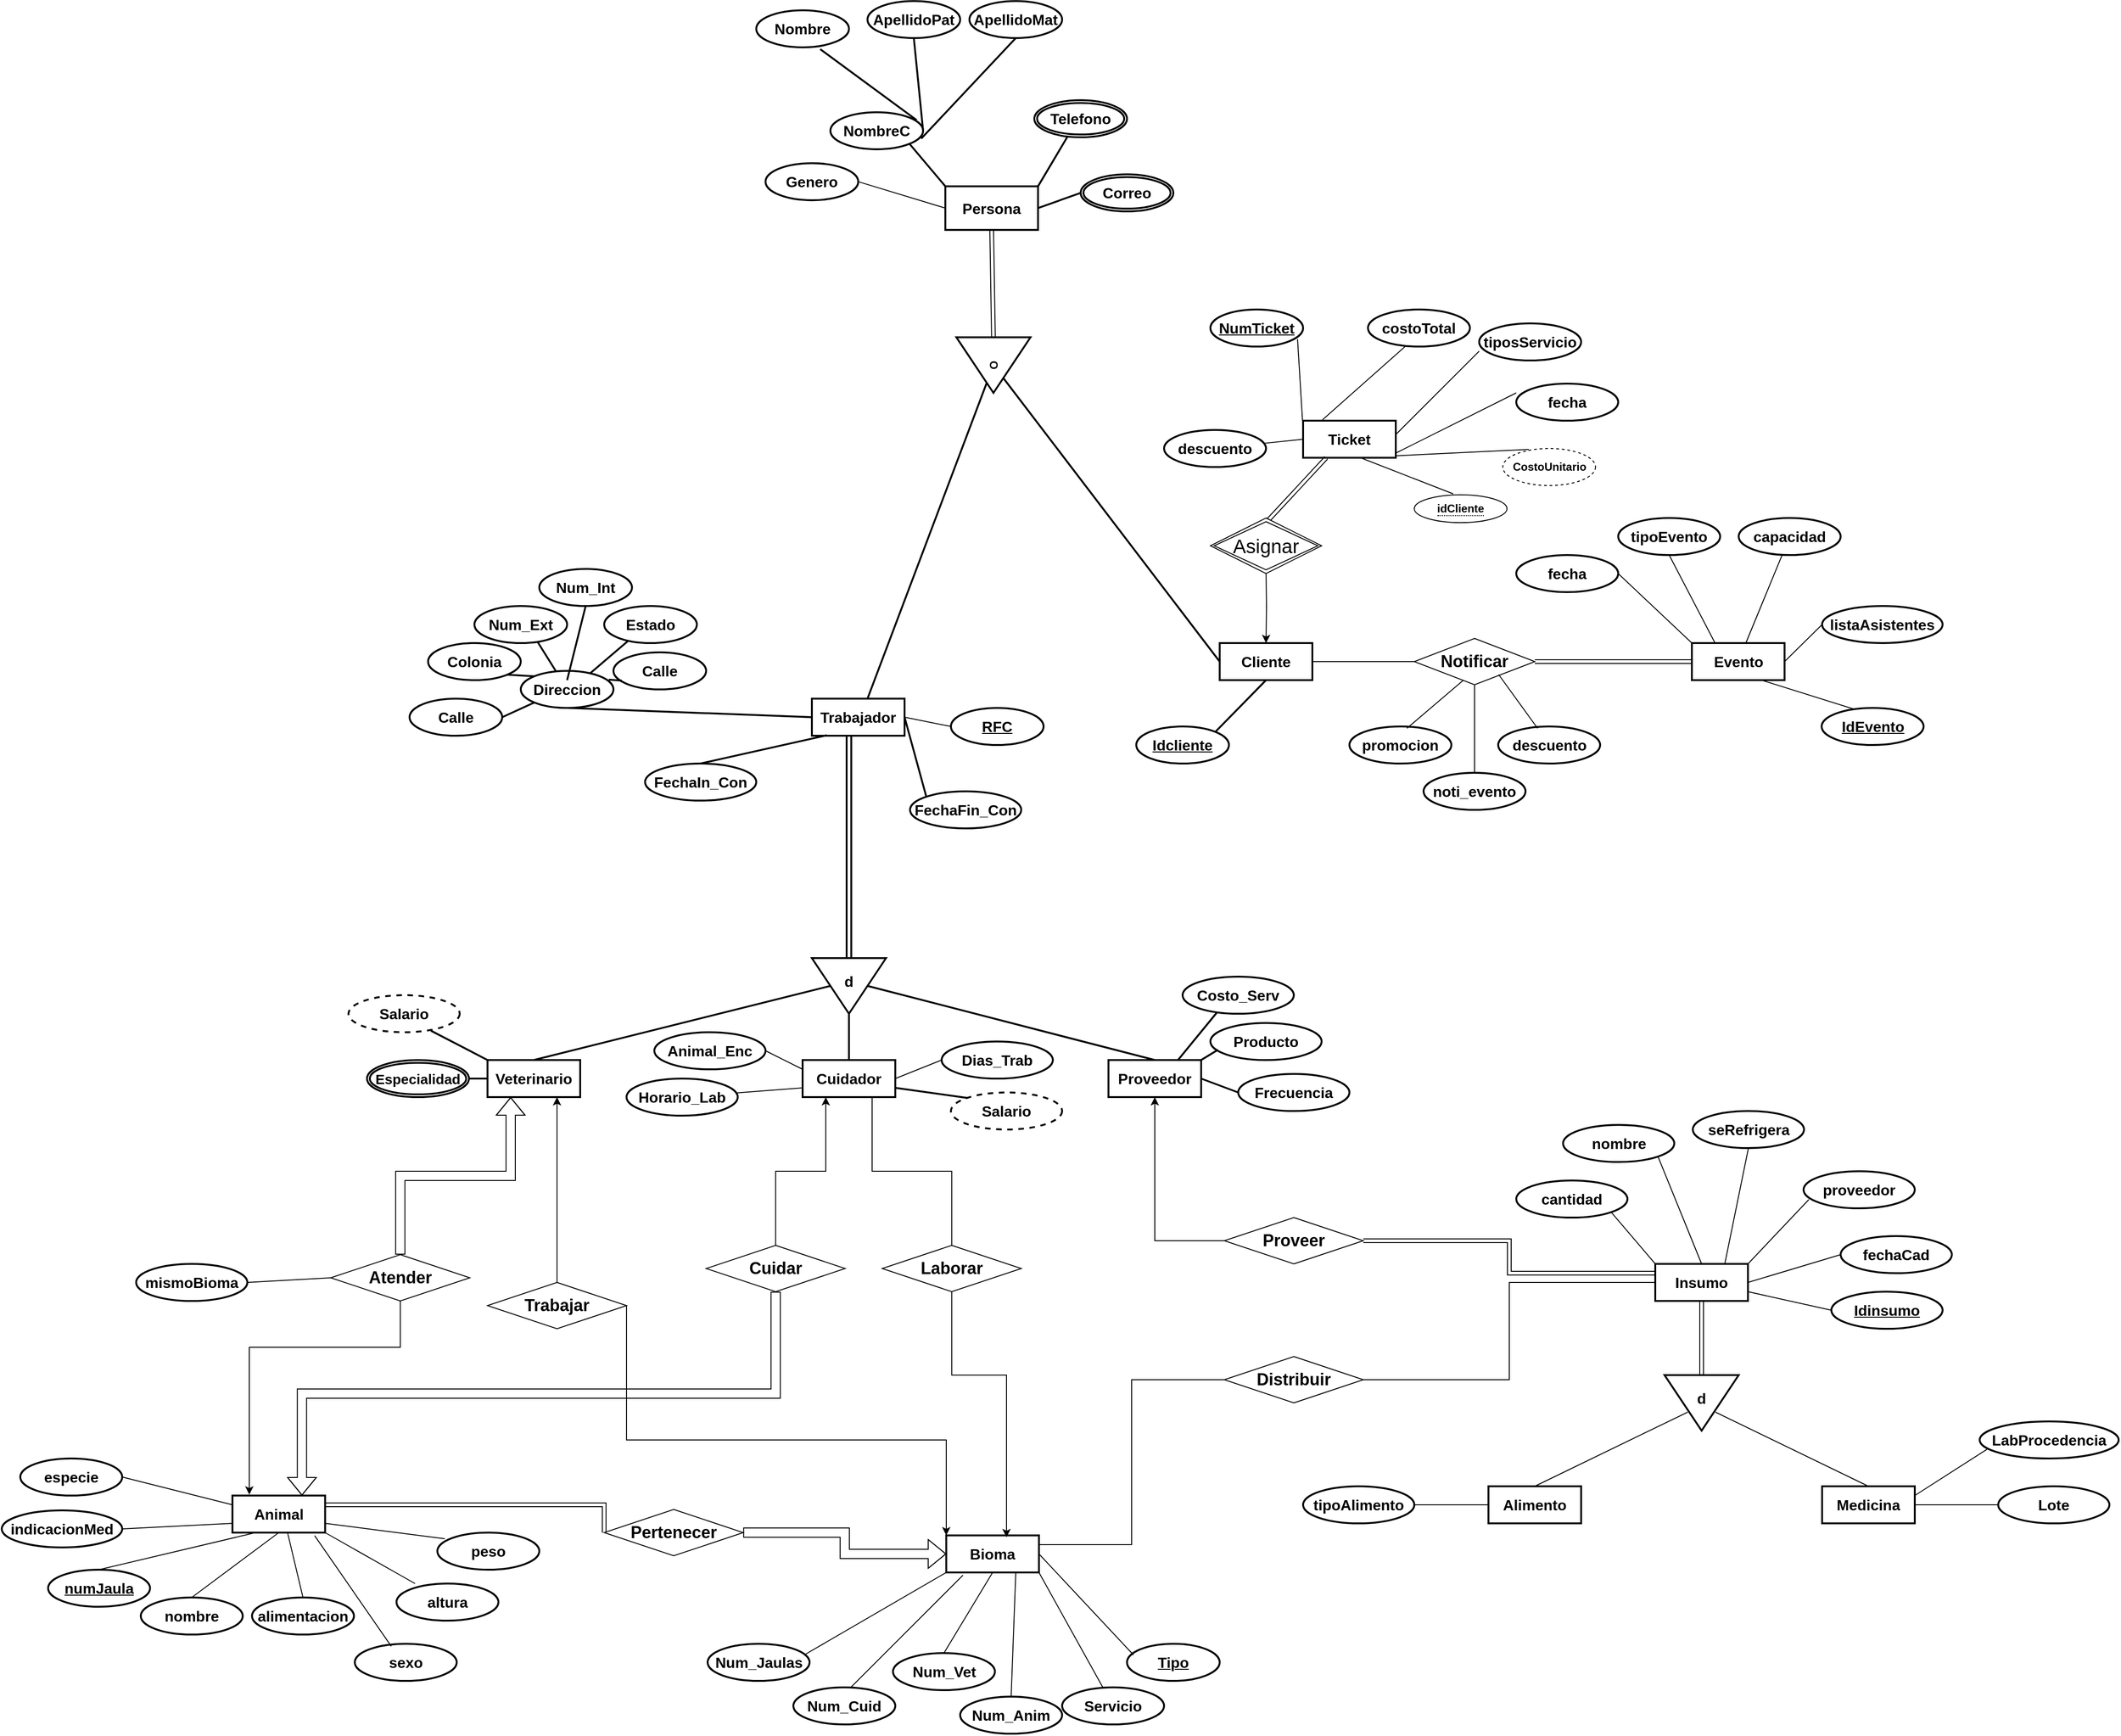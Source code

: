 <mxfile version="21.7.5" type="device">
  <diagram name="Página-1" id="hw6YbVu_IpaQcz2jU82p">
    <mxGraphModel dx="1811" dy="1892" grid="1" gridSize="10" guides="1" tooltips="1" connect="1" arrows="1" fold="1" page="1" pageScale="1" pageWidth="827" pageHeight="1169" math="0" shadow="0">
      <root>
        <mxCell id="0" />
        <mxCell id="1" parent="0" />
        <mxCell id="cc5oqjslnrZ3DRCShtl0-1" value="&lt;font style=&quot;font-size: 16px;&quot;&gt;&lt;span&gt;Trabajador&lt;/span&gt;&lt;/font&gt;" style="whiteSpace=wrap;html=1;align=center;strokeWidth=2;fontStyle=1" parent="1" vertex="1">
          <mxGeometry x="130" y="160" width="100" height="40" as="geometry" />
        </mxCell>
        <mxCell id="TdeLC3_kOeJKwItWiQyu-23" style="rounded=0;orthogonalLoop=1;jettySize=auto;html=1;exitX=0;exitY=0.5;exitDx=0;exitDy=0;entryX=1;entryY=0.5;entryDx=0;entryDy=0;endArrow=none;endFill=0;" parent="1" source="cc5oqjslnrZ3DRCShtl0-2" target="cc5oqjslnrZ3DRCShtl0-1" edge="1">
          <mxGeometry relative="1" as="geometry" />
        </mxCell>
        <mxCell id="cc5oqjslnrZ3DRCShtl0-2" value="&lt;font style=&quot;font-size: 16px;&quot;&gt;&lt;b&gt;&lt;u&gt;RFC&lt;/u&gt;&lt;/b&gt;&lt;/font&gt;" style="ellipse;whiteSpace=wrap;html=1;align=center;strokeWidth=2;" parent="1" vertex="1">
          <mxGeometry x="280" y="170" width="100" height="40" as="geometry" />
        </mxCell>
        <mxCell id="cc5oqjslnrZ3DRCShtl0-7" value="&lt;font style=&quot;font-size: 16px;&quot;&gt;&lt;b&gt;Direccion&lt;/b&gt;&lt;/font&gt;" style="ellipse;whiteSpace=wrap;html=1;align=center;strokeWidth=2;" parent="1" vertex="1">
          <mxGeometry x="-184.1" y="130" width="100" height="40" as="geometry" />
        </mxCell>
        <mxCell id="cc5oqjslnrZ3DRCShtl0-8" value="&lt;font style=&quot;font-size: 16px;&quot;&gt;&lt;b&gt;Calle&lt;br&gt;&lt;/b&gt;&lt;/font&gt;" style="ellipse;whiteSpace=wrap;html=1;align=center;strokeWidth=2;" parent="1" vertex="1">
          <mxGeometry x="-304.1" y="160" width="100" height="40" as="geometry" />
        </mxCell>
        <mxCell id="cc5oqjslnrZ3DRCShtl0-9" value="&lt;font style=&quot;font-size: 16px;&quot;&gt;&lt;b&gt;Calle&lt;/b&gt;&lt;/font&gt;" style="ellipse;whiteSpace=wrap;html=1;align=center;strokeWidth=2;" parent="1" vertex="1">
          <mxGeometry x="-84.1" y="110" width="100" height="40" as="geometry" />
        </mxCell>
        <mxCell id="cc5oqjslnrZ3DRCShtl0-10" value="&lt;font style=&quot;font-size: 16px;&quot;&gt;&lt;b&gt;Num_Int&lt;br&gt;&lt;/b&gt;&lt;/font&gt;" style="ellipse;whiteSpace=wrap;html=1;align=center;strokeWidth=2;" parent="1" vertex="1">
          <mxGeometry x="-164.1" y="20" width="100" height="40" as="geometry" />
        </mxCell>
        <mxCell id="cc5oqjslnrZ3DRCShtl0-11" value="&lt;font style=&quot;font-size: 16px;&quot;&gt;&lt;b&gt;Num_Ext&lt;/b&gt;&lt;/font&gt;" style="ellipse;whiteSpace=wrap;html=1;align=center;strokeWidth=2;" parent="1" vertex="1">
          <mxGeometry x="-234.1" y="60" width="100" height="40" as="geometry" />
        </mxCell>
        <mxCell id="cc5oqjslnrZ3DRCShtl0-12" value="&lt;font style=&quot;font-size: 16px;&quot;&gt;&lt;b&gt;Colonia&lt;/b&gt;&lt;/font&gt;" style="ellipse;whiteSpace=wrap;html=1;align=center;strokeWidth=2;" parent="1" vertex="1">
          <mxGeometry x="-284.1" y="100" width="100" height="40" as="geometry" />
        </mxCell>
        <mxCell id="cc5oqjslnrZ3DRCShtl0-13" value="&lt;font style=&quot;font-size: 16px;&quot;&gt;&lt;b&gt;Estado&lt;/b&gt;&lt;/font&gt;" style="ellipse;whiteSpace=wrap;html=1;align=center;strokeWidth=2;" parent="1" vertex="1">
          <mxGeometry x="-94.1" y="60" width="100" height="40" as="geometry" />
        </mxCell>
        <mxCell id="cc5oqjslnrZ3DRCShtl0-15" value="&lt;font style=&quot;font-size: 16px;&quot;&gt;&lt;b&gt;FechaIn_Con&lt;/b&gt;&lt;/font&gt;" style="ellipse;whiteSpace=wrap;html=1;align=center;strokeWidth=2;" parent="1" vertex="1">
          <mxGeometry x="-50" y="230" width="120" height="40" as="geometry" />
        </mxCell>
        <mxCell id="cc5oqjslnrZ3DRCShtl0-16" value="&lt;font style=&quot;font-size: 16px;&quot;&gt;&lt;b&gt;FechaFin_Con&lt;/b&gt;&lt;/font&gt;" style="ellipse;whiteSpace=wrap;html=1;align=center;strokeWidth=2;" parent="1" vertex="1">
          <mxGeometry x="235.9" y="260" width="120" height="40" as="geometry" />
        </mxCell>
        <mxCell id="cc5oqjslnrZ3DRCShtl0-25" value="" style="endArrow=none;html=1;rounded=0;entryX=0.5;entryY=1;entryDx=0;entryDy=0;strokeWidth=2;exitX=0;exitY=0.5;exitDx=0;exitDy=0;" parent="1" source="cc5oqjslnrZ3DRCShtl0-1" target="cc5oqjslnrZ3DRCShtl0-7" edge="1">
          <mxGeometry relative="1" as="geometry">
            <mxPoint x="105.9" y="210" as="sourcePoint" />
            <mxPoint x="465.9" y="310" as="targetPoint" />
          </mxGeometry>
        </mxCell>
        <mxCell id="cc5oqjslnrZ3DRCShtl0-26" value="" style="endArrow=none;html=1;rounded=0;exitX=0.95;exitY=0.238;exitDx=0;exitDy=0;entryX=0.09;entryY=0.763;entryDx=0;entryDy=0;entryPerimeter=0;strokeWidth=2;exitPerimeter=0;" parent="1" source="cc5oqjslnrZ3DRCShtl0-7" target="cc5oqjslnrZ3DRCShtl0-9" edge="1">
          <mxGeometry relative="1" as="geometry">
            <mxPoint x="-4.1" y="310" as="sourcePoint" />
            <mxPoint x="155.9" y="310" as="targetPoint" />
          </mxGeometry>
        </mxCell>
        <mxCell id="cc5oqjslnrZ3DRCShtl0-27" value="" style="endArrow=none;html=1;rounded=0;exitX=0.75;exitY=0.063;exitDx=0;exitDy=0;entryX=0.26;entryY=0.938;entryDx=0;entryDy=0;entryPerimeter=0;strokeWidth=2;exitPerimeter=0;" parent="1" source="cc5oqjslnrZ3DRCShtl0-7" target="cc5oqjslnrZ3DRCShtl0-13" edge="1">
          <mxGeometry relative="1" as="geometry">
            <mxPoint x="-144.1" y="220" as="sourcePoint" />
            <mxPoint x="-142.1" y="189" as="targetPoint" />
          </mxGeometry>
        </mxCell>
        <mxCell id="cc5oqjslnrZ3DRCShtl0-28" value="" style="endArrow=none;html=1;rounded=0;entryX=0.5;entryY=1;entryDx=0;entryDy=0;strokeWidth=2;" parent="1" target="cc5oqjslnrZ3DRCShtl0-10" edge="1">
          <mxGeometry relative="1" as="geometry">
            <mxPoint x="-134.1" y="140" as="sourcePoint" />
            <mxPoint x="-132.1" y="199" as="targetPoint" />
          </mxGeometry>
        </mxCell>
        <mxCell id="cc5oqjslnrZ3DRCShtl0-30" value="" style="endArrow=none;html=1;rounded=0;exitX=0.38;exitY=0.013;exitDx=0;exitDy=0;entryX=0.68;entryY=0.963;entryDx=0;entryDy=0;entryPerimeter=0;strokeWidth=2;exitPerimeter=0;" parent="1" source="cc5oqjslnrZ3DRCShtl0-7" target="cc5oqjslnrZ3DRCShtl0-11" edge="1">
          <mxGeometry relative="1" as="geometry">
            <mxPoint x="-124.1" y="240" as="sourcePoint" />
            <mxPoint x="-122.1" y="209" as="targetPoint" />
          </mxGeometry>
        </mxCell>
        <mxCell id="cc5oqjslnrZ3DRCShtl0-31" value="" style="endArrow=none;html=1;rounded=0;exitX=0;exitY=0;exitDx=0;exitDy=0;entryX=1;entryY=1;entryDx=0;entryDy=0;strokeWidth=2;" parent="1" source="cc5oqjslnrZ3DRCShtl0-7" target="cc5oqjslnrZ3DRCShtl0-12" edge="1">
          <mxGeometry relative="1" as="geometry">
            <mxPoint x="-114.1" y="250" as="sourcePoint" />
            <mxPoint x="-112.1" y="219" as="targetPoint" />
          </mxGeometry>
        </mxCell>
        <mxCell id="cc5oqjslnrZ3DRCShtl0-32" value="" style="endArrow=none;html=1;rounded=0;exitX=0;exitY=1;exitDx=0;exitDy=0;entryX=1;entryY=0.5;entryDx=0;entryDy=0;strokeWidth=2;" parent="1" source="cc5oqjslnrZ3DRCShtl0-7" target="cc5oqjslnrZ3DRCShtl0-8" edge="1">
          <mxGeometry relative="1" as="geometry">
            <mxPoint x="-104.1" y="260" as="sourcePoint" />
            <mxPoint x="-102.1" y="229" as="targetPoint" />
          </mxGeometry>
        </mxCell>
        <mxCell id="cc5oqjslnrZ3DRCShtl0-37" value="" style="endArrow=none;html=1;rounded=0;exitX=0.5;exitY=0;exitDx=0;exitDy=0;entryX=0.16;entryY=0.988;entryDx=0;entryDy=0;strokeWidth=2;entryPerimeter=0;" parent="1" source="cc5oqjslnrZ3DRCShtl0-15" target="cc5oqjslnrZ3DRCShtl0-1" edge="1">
          <mxGeometry relative="1" as="geometry">
            <mxPoint x="110" y="190" as="sourcePoint" />
            <mxPoint x="140" y="190" as="targetPoint" />
          </mxGeometry>
        </mxCell>
        <mxCell id="cc5oqjslnrZ3DRCShtl0-40" value="" style="endArrow=none;html=1;rounded=0;exitX=0;exitY=0;exitDx=0;exitDy=0;entryX=1;entryY=0.5;entryDx=0;entryDy=0;strokeWidth=2;elbow=vertical;" parent="1" source="cc5oqjslnrZ3DRCShtl0-16" target="cc5oqjslnrZ3DRCShtl0-1" edge="1">
          <mxGeometry relative="1" as="geometry">
            <mxPoint x="130" y="210" as="sourcePoint" />
            <mxPoint x="160" y="210" as="targetPoint" />
          </mxGeometry>
        </mxCell>
        <mxCell id="cc5oqjslnrZ3DRCShtl0-49" value="" style="triangle;whiteSpace=wrap;html=1;shadow=0;strokeColor=default;strokeWidth=2;fontFamily=Helvetica;fontSize=12;fontColor=default;fillColor=default;rotation=90;" parent="1" vertex="1">
          <mxGeometry x="140" y="430" width="60" height="80" as="geometry" />
        </mxCell>
        <mxCell id="cc5oqjslnrZ3DRCShtl0-50" value="" style="endArrow=none;html=1;rounded=0;fontFamily=Helvetica;fontSize=12;fontColor=default;strokeWidth=2;shape=link;" parent="1" edge="1">
          <mxGeometry width="50" height="50" relative="1" as="geometry">
            <mxPoint x="170" y="440" as="sourcePoint" />
            <mxPoint x="170" y="200" as="targetPoint" />
          </mxGeometry>
        </mxCell>
        <mxCell id="cc5oqjslnrZ3DRCShtl0-51" value="&lt;font style=&quot;font-size: 16px;&quot;&gt;&lt;b&gt;Veterinario&lt;br&gt;&lt;/b&gt;&lt;/font&gt;" style="whiteSpace=wrap;html=1;align=center;strokeWidth=2;" parent="1" vertex="1">
          <mxGeometry x="-220" y="550" width="100" height="40" as="geometry" />
        </mxCell>
        <mxCell id="cc5oqjslnrZ3DRCShtl0-52" value="&lt;font style=&quot;font-size: 16px;&quot;&gt;&lt;b&gt;Cuidador&lt;/b&gt;&lt;/font&gt;" style="whiteSpace=wrap;html=1;align=center;strokeWidth=2;" parent="1" vertex="1">
          <mxGeometry x="120" y="550" width="100" height="40" as="geometry" />
        </mxCell>
        <mxCell id="CCVpfl_Kz8rF-1x_p7pF-2" style="edgeStyle=orthogonalEdgeStyle;rounded=0;orthogonalLoop=1;jettySize=auto;html=1;exitX=0;exitY=0.5;exitDx=0;exitDy=0;entryX=0.5;entryY=1;entryDx=0;entryDy=0;" parent="1" source="CCVpfl_Kz8rF-1x_p7pF-1" target="cc5oqjslnrZ3DRCShtl0-53" edge="1">
          <mxGeometry relative="1" as="geometry" />
        </mxCell>
        <mxCell id="cc5oqjslnrZ3DRCShtl0-53" value="&lt;font style=&quot;font-size: 16px;&quot;&gt;&lt;b&gt;Proveedor&lt;/b&gt;&lt;/font&gt;" style="whiteSpace=wrap;html=1;align=center;strokeWidth=2;" parent="1" vertex="1">
          <mxGeometry x="450" y="550" width="100" height="40" as="geometry" />
        </mxCell>
        <mxCell id="cc5oqjslnrZ3DRCShtl0-54" value="" style="endArrow=none;html=1;rounded=0;exitX=0.5;exitY=0;exitDx=0;exitDy=0;entryX=0.5;entryY=1;entryDx=0;entryDy=0;strokeWidth=2;" parent="1" source="cc5oqjslnrZ3DRCShtl0-51" edge="1">
          <mxGeometry relative="1" as="geometry">
            <mxPoint x="70" y="470" as="sourcePoint" />
            <mxPoint x="150" y="470" as="targetPoint" />
          </mxGeometry>
        </mxCell>
        <mxCell id="cc5oqjslnrZ3DRCShtl0-55" value="" style="endArrow=none;html=1;rounded=0;exitX=0.5;exitY=0;exitDx=0;exitDy=0;entryX=1;entryY=0.5;entryDx=0;entryDy=0;strokeWidth=2;" parent="1" source="cc5oqjslnrZ3DRCShtl0-52" edge="1">
          <mxGeometry relative="1" as="geometry">
            <mxPoint x="30" y="560" as="sourcePoint" />
            <mxPoint x="170" y="500" as="targetPoint" />
          </mxGeometry>
        </mxCell>
        <mxCell id="cc5oqjslnrZ3DRCShtl0-56" value="" style="endArrow=none;html=1;rounded=0;exitX=0.5;exitY=0;exitDx=0;exitDy=0;entryX=0.5;entryY=0;entryDx=0;entryDy=0;strokeWidth=2;" parent="1" source="cc5oqjslnrZ3DRCShtl0-53" edge="1">
          <mxGeometry relative="1" as="geometry">
            <mxPoint x="180" y="560" as="sourcePoint" />
            <mxPoint x="190" y="470" as="targetPoint" />
          </mxGeometry>
        </mxCell>
        <mxCell id="cc5oqjslnrZ3DRCShtl0-58" value="&lt;font style=&quot;font-size: 16px;&quot;&gt;&lt;b&gt;d&lt;/b&gt;&lt;/font&gt;" style="text;html=1;strokeColor=none;fillColor=none;align=center;verticalAlign=middle;whiteSpace=wrap;rounded=0;fontSize=12;fontFamily=Helvetica;fontColor=default;" parent="1" vertex="1">
          <mxGeometry x="140" y="450" width="60" height="30" as="geometry" />
        </mxCell>
        <mxCell id="cc5oqjslnrZ3DRCShtl0-60" value="&lt;font style=&quot;font-size: 16px;&quot;&gt;&lt;b&gt;Salario&lt;br&gt;&lt;/b&gt;&lt;/font&gt;" style="ellipse;whiteSpace=wrap;html=1;align=center;strokeWidth=2;dashed=1;" parent="1" vertex="1">
          <mxGeometry x="-370" y="480" width="120" height="40" as="geometry" />
        </mxCell>
        <mxCell id="cc5oqjslnrZ3DRCShtl0-61" value="&lt;font style=&quot;font-size: 16px;&quot;&gt;&lt;b&gt;Animal_Enc&lt;/b&gt;&lt;/font&gt;" style="ellipse;whiteSpace=wrap;html=1;align=center;strokeWidth=2;" parent="1" vertex="1">
          <mxGeometry x="-40" y="520" width="120" height="40" as="geometry" />
        </mxCell>
        <mxCell id="cc5oqjslnrZ3DRCShtl0-62" value="&lt;font style=&quot;font-size: 16px;&quot;&gt;&lt;b&gt;Dias_Trab&lt;/b&gt;&lt;/font&gt;" style="ellipse;whiteSpace=wrap;html=1;align=center;strokeWidth=2;" parent="1" vertex="1">
          <mxGeometry x="270" y="530" width="120" height="40" as="geometry" />
        </mxCell>
        <mxCell id="cc5oqjslnrZ3DRCShtl0-63" value="&lt;font style=&quot;font-size: 16px;&quot;&gt;&lt;b&gt;Horario_Lab&lt;/b&gt;&lt;/font&gt;" style="ellipse;whiteSpace=wrap;html=1;align=center;strokeWidth=2;" parent="1" vertex="1">
          <mxGeometry x="-70" y="570" width="120" height="40" as="geometry" />
        </mxCell>
        <mxCell id="cc5oqjslnrZ3DRCShtl0-64" value="&lt;font style=&quot;font-size: 16px;&quot;&gt;&lt;b&gt;Salario&lt;/b&gt;&lt;/font&gt;" style="ellipse;whiteSpace=wrap;html=1;align=center;strokeWidth=2;dashed=1;" parent="1" vertex="1">
          <mxGeometry x="280" y="585" width="120" height="40" as="geometry" />
        </mxCell>
        <mxCell id="cc5oqjslnrZ3DRCShtl0-65" value="&lt;span style=&quot;font-size: 16px;&quot;&gt;&lt;b&gt;Producto&lt;/b&gt;&lt;/span&gt;" style="ellipse;whiteSpace=wrap;html=1;align=center;strokeWidth=2;" parent="1" vertex="1">
          <mxGeometry x="560" y="510" width="120" height="40" as="geometry" />
        </mxCell>
        <mxCell id="cc5oqjslnrZ3DRCShtl0-66" value="&lt;span style=&quot;font-size: 16px;&quot;&gt;&lt;b&gt;Frecuencia&lt;/b&gt;&lt;/span&gt;" style="ellipse;whiteSpace=wrap;html=1;align=center;strokeWidth=2;" parent="1" vertex="1">
          <mxGeometry x="590" y="565" width="120" height="40" as="geometry" />
        </mxCell>
        <mxCell id="cc5oqjslnrZ3DRCShtl0-67" value="&lt;span style=&quot;font-size: 16px;&quot;&gt;&lt;b&gt;Costo_Serv&lt;/b&gt;&lt;/span&gt;" style="ellipse;whiteSpace=wrap;html=1;align=center;strokeWidth=2;" parent="1" vertex="1">
          <mxGeometry x="530" y="460" width="120" height="40" as="geometry" />
        </mxCell>
        <mxCell id="cc5oqjslnrZ3DRCShtl0-68" value="" style="endArrow=none;html=1;rounded=0;exitX=1;exitY=0.5;exitDx=0;exitDy=0;entryX=0;entryY=0.5;entryDx=0;entryDy=0;strokeWidth=2;" parent="1" target="cc5oqjslnrZ3DRCShtl0-51" edge="1">
          <mxGeometry relative="1" as="geometry">
            <mxPoint x="-240" y="570" as="sourcePoint" />
            <mxPoint x="-50" y="480" as="targetPoint" />
          </mxGeometry>
        </mxCell>
        <mxCell id="cc5oqjslnrZ3DRCShtl0-69" value="" style="endArrow=none;html=1;rounded=0;exitX=0.741;exitY=0.958;exitDx=0;exitDy=0;entryX=0;entryY=0;entryDx=0;entryDy=0;strokeWidth=2;exitPerimeter=0;" parent="1" source="cc5oqjslnrZ3DRCShtl0-60" target="cc5oqjslnrZ3DRCShtl0-51" edge="1">
          <mxGeometry relative="1" as="geometry">
            <mxPoint x="-150" y="570" as="sourcePoint" />
            <mxPoint x="-40" y="490" as="targetPoint" />
          </mxGeometry>
        </mxCell>
        <mxCell id="cc5oqjslnrZ3DRCShtl0-74" value="" style="endArrow=none;html=1;rounded=0;exitX=0;exitY=0;exitDx=0;exitDy=0;entryX=1;entryY=0.75;entryDx=0;entryDy=0;strokeWidth=2;" parent="1" source="cc5oqjslnrZ3DRCShtl0-64" target="cc5oqjslnrZ3DRCShtl0-52" edge="1">
          <mxGeometry relative="1" as="geometry">
            <mxPoint x="110" y="640" as="sourcePoint" />
            <mxPoint x="140" y="610" as="targetPoint" />
          </mxGeometry>
        </mxCell>
        <mxCell id="cc5oqjslnrZ3DRCShtl0-75" value="" style="endArrow=none;html=1;rounded=0;exitX=1;exitY=0;exitDx=0;exitDy=0;entryX=0.067;entryY=0.725;entryDx=0;entryDy=0;strokeWidth=2;entryPerimeter=0;" parent="1" source="cc5oqjslnrZ3DRCShtl0-53" target="cc5oqjslnrZ3DRCShtl0-65" edge="1">
          <mxGeometry relative="1" as="geometry">
            <mxPoint x="310" y="650" as="sourcePoint" />
            <mxPoint x="340" y="620" as="targetPoint" />
          </mxGeometry>
        </mxCell>
        <mxCell id="cc5oqjslnrZ3DRCShtl0-76" value="" style="endArrow=none;html=1;rounded=0;exitX=1;exitY=0.5;exitDx=0;exitDy=0;entryX=0;entryY=0.5;entryDx=0;entryDy=0;strokeWidth=2;" parent="1" source="cc5oqjslnrZ3DRCShtl0-53" target="cc5oqjslnrZ3DRCShtl0-66" edge="1">
          <mxGeometry relative="1" as="geometry">
            <mxPoint x="320" y="660" as="sourcePoint" />
            <mxPoint x="350" y="630" as="targetPoint" />
          </mxGeometry>
        </mxCell>
        <mxCell id="cc5oqjslnrZ3DRCShtl0-77" value="" style="endArrow=none;html=1;rounded=0;exitX=0.311;exitY=0.958;exitDx=0;exitDy=0;entryX=0.75;entryY=0;entryDx=0;entryDy=0;strokeWidth=2;exitPerimeter=0;" parent="1" source="cc5oqjslnrZ3DRCShtl0-67" target="cc5oqjslnrZ3DRCShtl0-53" edge="1">
          <mxGeometry relative="1" as="geometry">
            <mxPoint x="330" y="670" as="sourcePoint" />
            <mxPoint x="360" y="640" as="targetPoint" />
          </mxGeometry>
        </mxCell>
        <mxCell id="cc5oqjslnrZ3DRCShtl0-78" value="&lt;b&gt;&lt;font style=&quot;font-size: 15px;&quot;&gt;Especialidad&lt;/font&gt;&lt;/b&gt;" style="ellipse;shape=doubleEllipse;margin=3;whiteSpace=wrap;html=1;align=center;shadow=0;strokeColor=default;strokeWidth=2;fontFamily=Helvetica;fontSize=12;fontColor=default;fillColor=default;" parent="1" vertex="1">
          <mxGeometry x="-350" y="550" width="110" height="40" as="geometry" />
        </mxCell>
        <mxCell id="cc5oqjslnrZ3DRCShtl0-81" value="&lt;font style=&quot;font-size: 16px;&quot;&gt;&lt;span&gt;Bioma&lt;/span&gt;&lt;/font&gt;" style="whiteSpace=wrap;html=1;align=center;strokeWidth=2;fontStyle=1" parent="1" vertex="1">
          <mxGeometry x="275" y="1063" width="100" height="40" as="geometry" />
        </mxCell>
        <mxCell id="cc5oqjslnrZ3DRCShtl0-82" value="&lt;u&gt;&lt;font style=&quot;font-size: 16px;&quot;&gt;&lt;b&gt;Tipo&lt;/b&gt;&lt;/font&gt;&lt;/u&gt;" style="ellipse;whiteSpace=wrap;html=1;align=center;shadow=0;strokeColor=default;strokeWidth=2;fontFamily=Helvetica;fontSize=12;fontColor=default;fillColor=default;" parent="1" vertex="1">
          <mxGeometry x="470" y="1180" width="100" height="40" as="geometry" />
        </mxCell>
        <mxCell id="cc5oqjslnrZ3DRCShtl0-83" value="&lt;font style=&quot;font-size: 16px;&quot;&gt;&lt;b&gt;Num_Jaulas&lt;/b&gt;&lt;/font&gt;" style="ellipse;whiteSpace=wrap;html=1;align=center;shadow=0;strokeColor=default;strokeWidth=2;fontFamily=Helvetica;fontSize=12;fontColor=default;fillColor=default;" parent="1" vertex="1">
          <mxGeometry x="17.5" y="1180" width="110" height="40" as="geometry" />
        </mxCell>
        <mxCell id="cc5oqjslnrZ3DRCShtl0-84" value="&lt;font style=&quot;font-size: 16px;&quot;&gt;&lt;b&gt;Num_Cuid&lt;/b&gt;&lt;/font&gt;" style="ellipse;whiteSpace=wrap;html=1;align=center;shadow=0;strokeColor=default;strokeWidth=2;fontFamily=Helvetica;fontSize=12;fontColor=default;fillColor=default;" parent="1" vertex="1">
          <mxGeometry x="110" y="1227" width="110" height="40" as="geometry" />
        </mxCell>
        <mxCell id="cc5oqjslnrZ3DRCShtl0-85" value="&lt;font style=&quot;font-size: 16px;&quot;&gt;&lt;b&gt;Num_Vet&lt;br&gt;&lt;/b&gt;&lt;/font&gt;" style="ellipse;whiteSpace=wrap;html=1;align=center;shadow=0;strokeColor=default;strokeWidth=2;fontFamily=Helvetica;fontSize=12;fontColor=default;fillColor=default;" parent="1" vertex="1">
          <mxGeometry x="217.5" y="1190" width="110" height="40" as="geometry" />
        </mxCell>
        <mxCell id="cc5oqjslnrZ3DRCShtl0-86" value="&lt;font style=&quot;font-size: 16px;&quot;&gt;&lt;b&gt;Num_Anim&lt;br&gt;&lt;/b&gt;&lt;/font&gt;" style="ellipse;whiteSpace=wrap;html=1;align=center;shadow=0;strokeColor=default;strokeWidth=2;fontFamily=Helvetica;fontSize=12;fontColor=default;fillColor=default;" parent="1" vertex="1">
          <mxGeometry x="290" y="1237" width="110" height="40" as="geometry" />
        </mxCell>
        <mxCell id="cc5oqjslnrZ3DRCShtl0-87" value="&lt;font style=&quot;font-size: 16px;&quot;&gt;&lt;b&gt;Servicio&lt;br&gt;&lt;/b&gt;&lt;/font&gt;" style="ellipse;whiteSpace=wrap;html=1;align=center;shadow=0;strokeColor=default;strokeWidth=2;fontFamily=Helvetica;fontSize=12;fontColor=default;fillColor=default;" parent="1" vertex="1">
          <mxGeometry x="400" y="1227" width="110" height="40" as="geometry" />
        </mxCell>
        <mxCell id="-d3J0LfeknoKQkhsuHQo-3" value="" style="endArrow=none;html=1;rounded=0;exitX=1;exitY=0.5;exitDx=0;exitDy=0;entryX=0;entryY=0.25;entryDx=0;entryDy=0;" parent="1" source="cc5oqjslnrZ3DRCShtl0-61" target="cc5oqjslnrZ3DRCShtl0-52" edge="1">
          <mxGeometry width="50" height="50" relative="1" as="geometry">
            <mxPoint x="170" y="610" as="sourcePoint" />
            <mxPoint x="430" y="520" as="targetPoint" />
          </mxGeometry>
        </mxCell>
        <mxCell id="-d3J0LfeknoKQkhsuHQo-4" value="" style="endArrow=none;html=1;rounded=0;exitX=1;exitY=0.5;exitDx=0;exitDy=0;entryX=0;entryY=0.5;entryDx=0;entryDy=0;" parent="1" source="cc5oqjslnrZ3DRCShtl0-52" target="cc5oqjslnrZ3DRCShtl0-62" edge="1">
          <mxGeometry width="50" height="50" relative="1" as="geometry">
            <mxPoint x="380" y="570" as="sourcePoint" />
            <mxPoint x="430" y="520" as="targetPoint" />
          </mxGeometry>
        </mxCell>
        <mxCell id="-d3J0LfeknoKQkhsuHQo-5" value="" style="endArrow=none;html=1;rounded=0;entryX=0;entryY=0.75;entryDx=0;entryDy=0;" parent="1" source="cc5oqjslnrZ3DRCShtl0-63" target="cc5oqjslnrZ3DRCShtl0-52" edge="1">
          <mxGeometry width="50" height="50" relative="1" as="geometry">
            <mxPoint x="380" y="570" as="sourcePoint" />
            <mxPoint x="430" y="520" as="targetPoint" />
          </mxGeometry>
        </mxCell>
        <mxCell id="-d3J0LfeknoKQkhsuHQo-9" style="edgeStyle=orthogonalEdgeStyle;rounded=0;orthogonalLoop=1;jettySize=auto;html=1;exitX=0.5;exitY=1;exitDx=0;exitDy=0;entryX=0.5;entryY=0;entryDx=0;entryDy=0;shape=link;" parent="1" source="-d3J0LfeknoKQkhsuHQo-6" target="-d3J0LfeknoKQkhsuHQo-8" edge="1">
          <mxGeometry relative="1" as="geometry" />
        </mxCell>
        <mxCell id="-d3J0LfeknoKQkhsuHQo-6" value="&lt;font style=&quot;font-size: 16px;&quot;&gt;&lt;span&gt;Insumo&lt;/span&gt;&lt;/font&gt;" style="whiteSpace=wrap;html=1;align=center;strokeWidth=2;fontStyle=1" parent="1" vertex="1">
          <mxGeometry x="1040" y="770" width="100" height="40" as="geometry" />
        </mxCell>
        <mxCell id="-d3J0LfeknoKQkhsuHQo-7" value="" style="triangle;whiteSpace=wrap;html=1;shadow=0;strokeColor=default;strokeWidth=2;fontFamily=Helvetica;fontSize=12;fontColor=default;fillColor=default;rotation=90;" parent="1" vertex="1">
          <mxGeometry x="1060" y="880" width="60" height="80" as="geometry" />
        </mxCell>
        <mxCell id="-d3J0LfeknoKQkhsuHQo-8" value="&lt;font style=&quot;font-size: 16px;&quot;&gt;&lt;b&gt;d&lt;/b&gt;&lt;/font&gt;" style="text;html=1;strokeColor=none;fillColor=none;align=center;verticalAlign=middle;whiteSpace=wrap;rounded=0;fontSize=12;fontFamily=Helvetica;fontColor=default;" parent="1" vertex="1">
          <mxGeometry x="1060" y="900" width="60" height="30" as="geometry" />
        </mxCell>
        <mxCell id="-d3J0LfeknoKQkhsuHQo-10" value="&lt;span style=&quot;font-size: 16px;&quot;&gt;Alimento&lt;/span&gt;" style="whiteSpace=wrap;html=1;align=center;strokeWidth=2;fontStyle=1" parent="1" vertex="1">
          <mxGeometry x="860" y="1010" width="100" height="40" as="geometry" />
        </mxCell>
        <mxCell id="-d3J0LfeknoKQkhsuHQo-11" value="&lt;span style=&quot;font-size: 16px;&quot;&gt;Medicina&lt;/span&gt;" style="whiteSpace=wrap;html=1;align=center;strokeWidth=2;fontStyle=1" parent="1" vertex="1">
          <mxGeometry x="1220" y="1010" width="100" height="40" as="geometry" />
        </mxCell>
        <mxCell id="-d3J0LfeknoKQkhsuHQo-12" value="" style="endArrow=none;html=1;rounded=0;entryX=0.25;entryY=1;entryDx=0;entryDy=0;exitX=0.5;exitY=0;exitDx=0;exitDy=0;" parent="1" source="-d3J0LfeknoKQkhsuHQo-10" target="-d3J0LfeknoKQkhsuHQo-8" edge="1">
          <mxGeometry width="50" height="50" relative="1" as="geometry">
            <mxPoint x="980" y="1030" as="sourcePoint" />
            <mxPoint x="1030" y="980" as="targetPoint" />
          </mxGeometry>
        </mxCell>
        <mxCell id="-d3J0LfeknoKQkhsuHQo-13" value="" style="endArrow=none;html=1;rounded=0;exitX=0.75;exitY=1;exitDx=0;exitDy=0;entryX=0.5;entryY=0;entryDx=0;entryDy=0;" parent="1" source="-d3J0LfeknoKQkhsuHQo-8" target="-d3J0LfeknoKQkhsuHQo-11" edge="1">
          <mxGeometry width="50" height="50" relative="1" as="geometry">
            <mxPoint x="920" y="1020" as="sourcePoint" />
            <mxPoint x="1085" y="940" as="targetPoint" />
          </mxGeometry>
        </mxCell>
        <mxCell id="-d3J0LfeknoKQkhsuHQo-14" value="&lt;span style=&quot;font-size: 16px;&quot;&gt;&lt;b&gt;seRefrigera&lt;/b&gt;&lt;/span&gt;" style="ellipse;whiteSpace=wrap;html=1;align=center;strokeWidth=2;" parent="1" vertex="1">
          <mxGeometry x="1080.5" y="605" width="120" height="40" as="geometry" />
        </mxCell>
        <mxCell id="TdeLC3_kOeJKwItWiQyu-46" style="rounded=0;orthogonalLoop=1;jettySize=auto;html=1;exitX=1;exitY=1;exitDx=0;exitDy=0;entryX=0.5;entryY=0;entryDx=0;entryDy=0;endArrow=none;endFill=0;" parent="1" source="-d3J0LfeknoKQkhsuHQo-15" target="-d3J0LfeknoKQkhsuHQo-6" edge="1">
          <mxGeometry relative="1" as="geometry" />
        </mxCell>
        <mxCell id="-d3J0LfeknoKQkhsuHQo-15" value="&lt;span style=&quot;font-size: 16px;&quot;&gt;&lt;b&gt;nombre&lt;/b&gt;&lt;/span&gt;" style="ellipse;whiteSpace=wrap;html=1;align=center;strokeWidth=2;" parent="1" vertex="1">
          <mxGeometry x="940.5" y="620" width="120" height="40" as="geometry" />
        </mxCell>
        <mxCell id="TdeLC3_kOeJKwItWiQyu-47" style="rounded=0;orthogonalLoop=1;jettySize=auto;html=1;exitX=1;exitY=1;exitDx=0;exitDy=0;entryX=0;entryY=0;entryDx=0;entryDy=0;endArrow=none;endFill=0;" parent="1" source="-d3J0LfeknoKQkhsuHQo-16" target="-d3J0LfeknoKQkhsuHQo-6" edge="1">
          <mxGeometry relative="1" as="geometry" />
        </mxCell>
        <mxCell id="-d3J0LfeknoKQkhsuHQo-16" value="&lt;span style=&quot;font-size: 16px;&quot;&gt;&lt;b&gt;cantidad&lt;/b&gt;&lt;/span&gt;" style="ellipse;whiteSpace=wrap;html=1;align=center;strokeWidth=2;" parent="1" vertex="1">
          <mxGeometry x="890" y="680" width="120" height="40" as="geometry" />
        </mxCell>
        <mxCell id="-d3J0LfeknoKQkhsuHQo-17" value="&lt;span style=&quot;font-size: 16px;&quot;&gt;&lt;b&gt;proveedor&lt;/b&gt;&lt;/span&gt;" style="ellipse;whiteSpace=wrap;html=1;align=center;strokeWidth=2;" parent="1" vertex="1">
          <mxGeometry x="1200" y="670" width="120" height="40" as="geometry" />
        </mxCell>
        <mxCell id="-d3J0LfeknoKQkhsuHQo-18" value="&lt;span style=&quot;font-size: 16px;&quot;&gt;&lt;b&gt;fechaCad&lt;/b&gt;&lt;/span&gt;" style="ellipse;whiteSpace=wrap;html=1;align=center;strokeWidth=2;" parent="1" vertex="1">
          <mxGeometry x="1240" y="740" width="120" height="40" as="geometry" />
        </mxCell>
        <mxCell id="TdeLC3_kOeJKwItWiQyu-24" style="rounded=0;orthogonalLoop=1;jettySize=auto;html=1;exitX=1;exitY=0.5;exitDx=0;exitDy=0;entryX=0;entryY=0.5;entryDx=0;entryDy=0;endArrow=none;endFill=0;" parent="1" source="-d3J0LfeknoKQkhsuHQo-19" target="-d3J0LfeknoKQkhsuHQo-10" edge="1">
          <mxGeometry relative="1" as="geometry" />
        </mxCell>
        <mxCell id="-d3J0LfeknoKQkhsuHQo-19" value="&lt;span style=&quot;font-size: 16px;&quot;&gt;&lt;b&gt;tipoAlimento&lt;/b&gt;&lt;/span&gt;" style="ellipse;whiteSpace=wrap;html=1;align=center;strokeWidth=2;" parent="1" vertex="1">
          <mxGeometry x="660" y="1010" width="120" height="40" as="geometry" />
        </mxCell>
        <mxCell id="-d3J0LfeknoKQkhsuHQo-20" value="&lt;span style=&quot;font-size: 16px;&quot;&gt;&lt;b&gt;Lote&lt;/b&gt;&lt;/span&gt;" style="ellipse;whiteSpace=wrap;html=1;align=center;strokeWidth=2;" parent="1" vertex="1">
          <mxGeometry x="1410" y="1010" width="120" height="40" as="geometry" />
        </mxCell>
        <mxCell id="-d3J0LfeknoKQkhsuHQo-21" value="&lt;span style=&quot;font-size: 16px;&quot;&gt;&lt;b&gt;LabProcedencia&lt;/b&gt;&lt;/span&gt;" style="ellipse;whiteSpace=wrap;html=1;align=center;strokeWidth=2;" parent="1" vertex="1">
          <mxGeometry x="1390" y="940" width="150" height="40" as="geometry" />
        </mxCell>
        <mxCell id="-d3J0LfeknoKQkhsuHQo-25" value="" style="endArrow=none;html=1;rounded=0;exitX=0.5;exitY=1;exitDx=0;exitDy=0;entryX=0.75;entryY=0;entryDx=0;entryDy=0;" parent="1" source="-d3J0LfeknoKQkhsuHQo-14" target="-d3J0LfeknoKQkhsuHQo-6" edge="1">
          <mxGeometry width="50" height="50" relative="1" as="geometry">
            <mxPoint x="917" y="762" as="sourcePoint" />
            <mxPoint x="1050" y="790" as="targetPoint" />
          </mxGeometry>
        </mxCell>
        <mxCell id="-d3J0LfeknoKQkhsuHQo-26" value="" style="endArrow=none;html=1;rounded=0;exitX=0.047;exitY=0.765;exitDx=0;exitDy=0;entryX=1;entryY=0;entryDx=0;entryDy=0;exitPerimeter=0;" parent="1" source="-d3J0LfeknoKQkhsuHQo-17" target="-d3J0LfeknoKQkhsuHQo-6" edge="1">
          <mxGeometry width="50" height="50" relative="1" as="geometry">
            <mxPoint x="972" y="714" as="sourcePoint" />
            <mxPoint x="1067" y="776" as="targetPoint" />
          </mxGeometry>
        </mxCell>
        <mxCell id="-d3J0LfeknoKQkhsuHQo-27" value="" style="endArrow=none;html=1;rounded=0;exitX=0;exitY=0.5;exitDx=0;exitDy=0;entryX=1;entryY=0.5;entryDx=0;entryDy=0;" parent="1" source="-d3J0LfeknoKQkhsuHQo-18" target="-d3J0LfeknoKQkhsuHQo-6" edge="1">
          <mxGeometry width="50" height="50" relative="1" as="geometry">
            <mxPoint x="1216" y="711" as="sourcePoint" />
            <mxPoint x="1150" y="780" as="targetPoint" />
          </mxGeometry>
        </mxCell>
        <mxCell id="-d3J0LfeknoKQkhsuHQo-28" value="" style="endArrow=none;html=1;rounded=0;exitX=0.053;exitY=0.752;exitDx=0;exitDy=0;entryX=1;entryY=0.25;entryDx=0;entryDy=0;exitPerimeter=0;" parent="1" source="-d3J0LfeknoKQkhsuHQo-21" target="-d3J0LfeknoKQkhsuHQo-11" edge="1">
          <mxGeometry width="50" height="50" relative="1" as="geometry">
            <mxPoint x="1360" y="950" as="sourcePoint" />
            <mxPoint x="1260" y="980" as="targetPoint" />
          </mxGeometry>
        </mxCell>
        <mxCell id="-d3J0LfeknoKQkhsuHQo-29" value="" style="endArrow=none;html=1;rounded=0;exitX=0;exitY=0.5;exitDx=0;exitDy=0;entryX=1;entryY=0.5;entryDx=0;entryDy=0;" parent="1" source="-d3J0LfeknoKQkhsuHQo-20" target="-d3J0LfeknoKQkhsuHQo-11" edge="1">
          <mxGeometry width="50" height="50" relative="1" as="geometry">
            <mxPoint x="1370" y="960" as="sourcePoint" />
            <mxPoint x="1330" y="1030" as="targetPoint" />
          </mxGeometry>
        </mxCell>
        <mxCell id="-d3J0LfeknoKQkhsuHQo-31" value="&lt;font style=&quot;font-size: 16px;&quot;&gt;&lt;span&gt;Cliente&lt;/span&gt;&lt;/font&gt;" style="whiteSpace=wrap;html=1;align=center;strokeWidth=2;fontStyle=1" parent="1" vertex="1">
          <mxGeometry x="570" y="100" width="100" height="40" as="geometry" />
        </mxCell>
        <mxCell id="-d3J0LfeknoKQkhsuHQo-32" value="" style="endArrow=none;html=1;rounded=0;exitX=1;exitY=1;exitDx=0;exitDy=0;" parent="1" source="cc5oqjslnrZ3DRCShtl0-81" target="cc5oqjslnrZ3DRCShtl0-87" edge="1">
          <mxGeometry width="50" height="50" relative="1" as="geometry">
            <mxPoint x="441" y="1117" as="sourcePoint" />
            <mxPoint x="791" y="1107" as="targetPoint" />
          </mxGeometry>
        </mxCell>
        <mxCell id="-d3J0LfeknoKQkhsuHQo-33" value="" style="endArrow=none;html=1;rounded=0;exitX=0.75;exitY=1;exitDx=0;exitDy=0;entryX=0.5;entryY=0;entryDx=0;entryDy=0;" parent="1" source="cc5oqjslnrZ3DRCShtl0-81" target="cc5oqjslnrZ3DRCShtl0-86" edge="1">
          <mxGeometry width="50" height="50" relative="1" as="geometry">
            <mxPoint x="416" y="1117" as="sourcePoint" />
            <mxPoint x="679" y="1102" as="targetPoint" />
          </mxGeometry>
        </mxCell>
        <mxCell id="-d3J0LfeknoKQkhsuHQo-34" value="" style="endArrow=none;html=1;rounded=0;exitX=0.5;exitY=1;exitDx=0;exitDy=0;entryX=0.5;entryY=0;entryDx=0;entryDy=0;" parent="1" source="cc5oqjslnrZ3DRCShtl0-81" target="cc5oqjslnrZ3DRCShtl0-85" edge="1">
          <mxGeometry width="50" height="50" relative="1" as="geometry">
            <mxPoint x="391" y="1117" as="sourcePoint" />
            <mxPoint x="671" y="1057" as="targetPoint" />
          </mxGeometry>
        </mxCell>
        <mxCell id="-d3J0LfeknoKQkhsuHQo-35" value="" style="endArrow=none;html=1;rounded=0;exitX=0.18;exitY=1.075;exitDx=0;exitDy=0;entryX=0.564;entryY=0;entryDx=0;entryDy=0;exitPerimeter=0;entryPerimeter=0;" parent="1" source="cc5oqjslnrZ3DRCShtl0-81" target="cc5oqjslnrZ3DRCShtl0-84" edge="1">
          <mxGeometry width="50" height="50" relative="1" as="geometry">
            <mxPoint x="377" y="1113" as="sourcePoint" />
            <mxPoint x="677" y="1011" as="targetPoint" />
          </mxGeometry>
        </mxCell>
        <mxCell id="-d3J0LfeknoKQkhsuHQo-36" value="" style="endArrow=none;html=1;rounded=0;exitX=0;exitY=1;exitDx=0;exitDy=0;entryX=0.964;entryY=0.275;entryDx=0;entryDy=0;entryPerimeter=0;" parent="1" source="cc5oqjslnrZ3DRCShtl0-81" target="cc5oqjslnrZ3DRCShtl0-83" edge="1">
          <mxGeometry width="50" height="50" relative="1" as="geometry">
            <mxPoint x="357" y="1114" as="sourcePoint" />
            <mxPoint x="105" y="1177" as="targetPoint" />
          </mxGeometry>
        </mxCell>
        <mxCell id="-d3J0LfeknoKQkhsuHQo-37" value="" style="endArrow=none;html=1;rounded=0;exitX=1;exitY=0.5;exitDx=0;exitDy=0;entryX=0.07;entryY=0.3;entryDx=0;entryDy=0;entryPerimeter=0;" parent="1" source="cc5oqjslnrZ3DRCShtl0-81" target="cc5oqjslnrZ3DRCShtl0-82" edge="1">
          <mxGeometry width="50" height="50" relative="1" as="geometry">
            <mxPoint x="350" y="1120" as="sourcePoint" />
            <mxPoint x="548" y="979" as="targetPoint" />
          </mxGeometry>
        </mxCell>
        <mxCell id="-d3J0LfeknoKQkhsuHQo-40" value="&lt;font style=&quot;font-size: 16px;&quot;&gt;&lt;b&gt;NombreC&lt;/b&gt;&lt;/font&gt;" style="ellipse;whiteSpace=wrap;html=1;align=center;strokeWidth=2;" parent="1" vertex="1">
          <mxGeometry x="150" y="-472.93" width="100" height="40" as="geometry" />
        </mxCell>
        <mxCell id="-d3J0LfeknoKQkhsuHQo-41" value="&lt;font style=&quot;font-size: 16px;&quot;&gt;&lt;b&gt;Nombre&lt;/b&gt;&lt;/font&gt;" style="ellipse;whiteSpace=wrap;html=1;align=center;strokeWidth=2;" parent="1" vertex="1">
          <mxGeometry x="70" y="-582.93" width="100" height="40" as="geometry" />
        </mxCell>
        <mxCell id="-d3J0LfeknoKQkhsuHQo-42" value="&lt;font style=&quot;font-size: 16px;&quot;&gt;&lt;b&gt;ApellidoPat&lt;/b&gt;&lt;/font&gt;" style="ellipse;whiteSpace=wrap;html=1;align=center;strokeWidth=2;" parent="1" vertex="1">
          <mxGeometry x="190" y="-592.93" width="100" height="40" as="geometry" />
        </mxCell>
        <mxCell id="-d3J0LfeknoKQkhsuHQo-43" value="&lt;font style=&quot;font-size: 16px;&quot;&gt;&lt;b&gt;ApellidoMat&lt;/b&gt;&lt;/font&gt;" style="ellipse;whiteSpace=wrap;html=1;align=center;strokeWidth=2;" parent="1" vertex="1">
          <mxGeometry x="300" y="-592.93" width="100" height="40" as="geometry" />
        </mxCell>
        <mxCell id="-d3J0LfeknoKQkhsuHQo-44" value="" style="endArrow=none;html=1;rounded=0;exitX=0.93;exitY=0.213;exitDx=0;exitDy=0;entryX=0.69;entryY=1.05;entryDx=0;entryDy=0;exitPerimeter=0;strokeWidth=2;entryPerimeter=0;" parent="1" source="-d3J0LfeknoKQkhsuHQo-40" target="-d3J0LfeknoKQkhsuHQo-41" edge="1">
          <mxGeometry relative="1" as="geometry">
            <mxPoint x="230" y="-315.86" as="sourcePoint" />
            <mxPoint x="124.645" y="-581.718" as="targetPoint" />
          </mxGeometry>
        </mxCell>
        <mxCell id="-d3J0LfeknoKQkhsuHQo-45" value="" style="endArrow=none;html=1;rounded=0;exitX=1;exitY=0.5;exitDx=0;exitDy=0;strokeWidth=2;entryX=0.5;entryY=1;entryDx=0;entryDy=0;" parent="1" source="-d3J0LfeknoKQkhsuHQo-40" target="-d3J0LfeknoKQkhsuHQo-42" edge="1">
          <mxGeometry relative="1" as="geometry">
            <mxPoint x="230" y="-315.86" as="sourcePoint" />
            <mxPoint x="220" y="-582.93" as="targetPoint" />
          </mxGeometry>
        </mxCell>
        <mxCell id="-d3J0LfeknoKQkhsuHQo-46" value="" style="endArrow=none;html=1;rounded=0;exitX=0.98;exitY=0.713;exitDx=0;exitDy=0;exitPerimeter=0;entryX=0.5;entryY=1;entryDx=0;entryDy=0;strokeWidth=2;" parent="1" source="-d3J0LfeknoKQkhsuHQo-40" target="-d3J0LfeknoKQkhsuHQo-43" edge="1">
          <mxGeometry relative="1" as="geometry">
            <mxPoint x="230" y="-315.86" as="sourcePoint" />
            <mxPoint x="344.645" y="-600.002" as="targetPoint" />
          </mxGeometry>
        </mxCell>
        <mxCell id="-d3J0LfeknoKQkhsuHQo-52" value="&lt;font style=&quot;font-size: 16px;&quot;&gt;&lt;span&gt;Animal&lt;/span&gt;&lt;/font&gt;" style="whiteSpace=wrap;html=1;align=center;strokeWidth=2;fontStyle=1" parent="1" vertex="1">
          <mxGeometry x="-495.2" y="1020" width="100" height="40" as="geometry" />
        </mxCell>
        <mxCell id="-d3J0LfeknoKQkhsuHQo-53" value="&lt;font style=&quot;font-size: 16px;&quot;&gt;&lt;span&gt;Evento&lt;/span&gt;&lt;/font&gt;" style="whiteSpace=wrap;html=1;align=center;strokeWidth=2;fontStyle=1" parent="1" vertex="1">
          <mxGeometry x="1079.5" y="100" width="100" height="40" as="geometry" />
        </mxCell>
        <mxCell id="-d3J0LfeknoKQkhsuHQo-54" value="&lt;u&gt;&lt;font style=&quot;font-size: 16px;&quot;&gt;&lt;b&gt;numJaula&lt;br&gt;&lt;/b&gt;&lt;/font&gt;&lt;/u&gt;" style="ellipse;whiteSpace=wrap;html=1;align=center;shadow=0;strokeColor=default;strokeWidth=2;fontFamily=Helvetica;fontSize=12;fontColor=default;fillColor=default;" parent="1" vertex="1">
          <mxGeometry x="-694.1" y="1100" width="110" height="40" as="geometry" />
        </mxCell>
        <mxCell id="-d3J0LfeknoKQkhsuHQo-55" value="&lt;font style=&quot;font-size: 16px;&quot;&gt;&lt;b&gt;nombre&lt;br&gt;&lt;/b&gt;&lt;/font&gt;" style="ellipse;whiteSpace=wrap;html=1;align=center;shadow=0;strokeColor=default;strokeWidth=2;fontFamily=Helvetica;fontSize=12;fontColor=default;fillColor=default;" parent="1" vertex="1">
          <mxGeometry x="-594.1" y="1130" width="110" height="40" as="geometry" />
        </mxCell>
        <mxCell id="-d3J0LfeknoKQkhsuHQo-56" value="&lt;font style=&quot;font-size: 16px;&quot;&gt;&lt;b&gt;especie&lt;br&gt;&lt;/b&gt;&lt;/font&gt;" style="ellipse;whiteSpace=wrap;html=1;align=center;shadow=0;strokeColor=default;strokeWidth=2;fontFamily=Helvetica;fontSize=12;fontColor=default;fillColor=default;" parent="1" vertex="1">
          <mxGeometry x="-724.1" y="980" width="110" height="40" as="geometry" />
        </mxCell>
        <mxCell id="-d3J0LfeknoKQkhsuHQo-57" value="&lt;font style=&quot;font-size: 16px;&quot;&gt;&lt;b&gt;peso&lt;br&gt;&lt;/b&gt;&lt;/font&gt;" style="ellipse;whiteSpace=wrap;html=1;align=center;shadow=0;strokeColor=default;strokeWidth=2;fontFamily=Helvetica;fontSize=12;fontColor=default;fillColor=default;" parent="1" vertex="1">
          <mxGeometry x="-274.1" y="1060" width="110" height="40" as="geometry" />
        </mxCell>
        <mxCell id="-d3J0LfeknoKQkhsuHQo-58" value="&lt;font style=&quot;font-size: 16px;&quot;&gt;&lt;b&gt;altura&lt;br&gt;&lt;/b&gt;&lt;/font&gt;" style="ellipse;whiteSpace=wrap;html=1;align=center;shadow=0;strokeColor=default;strokeWidth=2;fontFamily=Helvetica;fontSize=12;fontColor=default;fillColor=default;" parent="1" vertex="1">
          <mxGeometry x="-318.2" y="1115" width="110" height="40" as="geometry" />
        </mxCell>
        <mxCell id="-d3J0LfeknoKQkhsuHQo-59" value="&lt;font style=&quot;font-size: 16px;&quot;&gt;&lt;b&gt;sexo&lt;br&gt;&lt;/b&gt;&lt;/font&gt;" style="ellipse;whiteSpace=wrap;html=1;align=center;shadow=0;strokeColor=default;strokeWidth=2;fontFamily=Helvetica;fontSize=12;fontColor=default;fillColor=default;" parent="1" vertex="1">
          <mxGeometry x="-363.2" y="1180" width="110" height="40" as="geometry" />
        </mxCell>
        <mxCell id="-d3J0LfeknoKQkhsuHQo-61" value="&lt;font style=&quot;font-size: 16px;&quot;&gt;&lt;b&gt;alimentacion&lt;br&gt;&lt;/b&gt;&lt;/font&gt;" style="ellipse;whiteSpace=wrap;html=1;align=center;shadow=0;strokeColor=default;strokeWidth=2;fontFamily=Helvetica;fontSize=12;fontColor=default;fillColor=default;" parent="1" vertex="1">
          <mxGeometry x="-474.1" y="1130" width="110" height="40" as="geometry" />
        </mxCell>
        <mxCell id="-d3J0LfeknoKQkhsuHQo-62" value="&lt;font style=&quot;font-size: 16px;&quot;&gt;&lt;b&gt;indicacionMed&lt;br&gt;&lt;/b&gt;&lt;/font&gt;" style="ellipse;whiteSpace=wrap;html=1;align=center;shadow=0;strokeColor=default;strokeWidth=2;fontFamily=Helvetica;fontSize=12;fontColor=default;fillColor=default;" parent="1" vertex="1">
          <mxGeometry x="-744.1" y="1036" width="130" height="40" as="geometry" />
        </mxCell>
        <mxCell id="-d3J0LfeknoKQkhsuHQo-63" value="" style="endArrow=none;html=1;rounded=0;entryX=1;entryY=0.5;entryDx=0;entryDy=0;exitX=0;exitY=0.75;exitDx=0;exitDy=0;" parent="1" source="-d3J0LfeknoKQkhsuHQo-52" target="-d3J0LfeknoKQkhsuHQo-62" edge="1">
          <mxGeometry width="50" height="50" relative="1" as="geometry">
            <mxPoint x="-243.2" y="980" as="sourcePoint" />
            <mxPoint x="-193.2" y="930" as="targetPoint" />
          </mxGeometry>
        </mxCell>
        <mxCell id="-d3J0LfeknoKQkhsuHQo-67" value="" style="endArrow=none;html=1;rounded=0;entryX=0.5;entryY=0;entryDx=0;entryDy=0;exitX=0.25;exitY=1;exitDx=0;exitDy=0;" parent="1" source="-d3J0LfeknoKQkhsuHQo-52" target="-d3J0LfeknoKQkhsuHQo-54" edge="1">
          <mxGeometry width="50" height="50" relative="1" as="geometry">
            <mxPoint x="-442.2" y="1028" as="sourcePoint" />
            <mxPoint x="-468.2" y="1000" as="targetPoint" />
          </mxGeometry>
        </mxCell>
        <mxCell id="-d3J0LfeknoKQkhsuHQo-68" value="" style="endArrow=none;html=1;rounded=0;entryX=0.5;entryY=0;entryDx=0;entryDy=0;exitX=0.5;exitY=1;exitDx=0;exitDy=0;" parent="1" source="-d3J0LfeknoKQkhsuHQo-52" target="-d3J0LfeknoKQkhsuHQo-55" edge="1">
          <mxGeometry width="50" height="50" relative="1" as="geometry">
            <mxPoint x="-410.2" y="1030" as="sourcePoint" />
            <mxPoint x="-347.2" y="969" as="targetPoint" />
          </mxGeometry>
        </mxCell>
        <mxCell id="-d3J0LfeknoKQkhsuHQo-69" value="" style="endArrow=none;html=1;rounded=0;entryX=1;entryY=0.5;entryDx=0;entryDy=0;exitX=0;exitY=0.25;exitDx=0;exitDy=0;" parent="1" source="-d3J0LfeknoKQkhsuHQo-52" target="-d3J0LfeknoKQkhsuHQo-56" edge="1">
          <mxGeometry width="50" height="50" relative="1" as="geometry">
            <mxPoint x="-385.2" y="1030" as="sourcePoint" />
            <mxPoint x="-263.2" y="980" as="targetPoint" />
          </mxGeometry>
        </mxCell>
        <mxCell id="-d3J0LfeknoKQkhsuHQo-70" value="" style="endArrow=none;html=1;rounded=0;entryX=0.073;entryY=0.167;entryDx=0;entryDy=0;entryPerimeter=0;exitX=1;exitY=0.75;exitDx=0;exitDy=0;" parent="1" source="-d3J0LfeknoKQkhsuHQo-52" target="-d3J0LfeknoKQkhsuHQo-57" edge="1">
          <mxGeometry width="50" height="50" relative="1" as="geometry">
            <mxPoint x="-354.1" y="1060" as="sourcePoint" />
            <mxPoint x="-233.2" y="1025" as="targetPoint" />
          </mxGeometry>
        </mxCell>
        <mxCell id="-d3J0LfeknoKQkhsuHQo-71" value="" style="endArrow=none;html=1;rounded=0;entryX=0.182;entryY=0;entryDx=0;entryDy=0;entryPerimeter=0;exitX=1;exitY=1;exitDx=0;exitDy=0;" parent="1" source="-d3J0LfeknoKQkhsuHQo-52" target="-d3J0LfeknoKQkhsuHQo-58" edge="1">
          <mxGeometry width="50" height="50" relative="1" as="geometry">
            <mxPoint x="-393.2" y="1050" as="sourcePoint" />
            <mxPoint x="-235.2" y="1067" as="targetPoint" />
          </mxGeometry>
        </mxCell>
        <mxCell id="-d3J0LfeknoKQkhsuHQo-72" value="" style="endArrow=none;html=1;rounded=0;entryX=0.358;entryY=0.067;entryDx=0;entryDy=0;entryPerimeter=0;exitX=0.887;exitY=1.083;exitDx=0;exitDy=0;exitPerimeter=0;" parent="1" source="-d3J0LfeknoKQkhsuHQo-52" target="-d3J0LfeknoKQkhsuHQo-59" edge="1">
          <mxGeometry width="50" height="50" relative="1" as="geometry">
            <mxPoint x="-383.2" y="1060" as="sourcePoint" />
            <mxPoint x="-273.2" y="1110" as="targetPoint" />
          </mxGeometry>
        </mxCell>
        <mxCell id="-d3J0LfeknoKQkhsuHQo-73" value="" style="endArrow=none;html=1;rounded=0;entryX=0.5;entryY=0;entryDx=0;entryDy=0;exitX=0.593;exitY=0.983;exitDx=0;exitDy=0;exitPerimeter=0;" parent="1" source="-d3J0LfeknoKQkhsuHQo-52" target="-d3J0LfeknoKQkhsuHQo-61" edge="1">
          <mxGeometry width="50" height="50" relative="1" as="geometry">
            <mxPoint x="-396.2" y="1073" as="sourcePoint" />
            <mxPoint x="-294.2" y="1163" as="targetPoint" />
          </mxGeometry>
        </mxCell>
        <mxCell id="-d3J0LfeknoKQkhsuHQo-74" value="&lt;font style=&quot;font-size: 16px;&quot;&gt;&lt;b&gt;fecha&lt;br&gt;&lt;/b&gt;&lt;/font&gt;" style="ellipse;whiteSpace=wrap;html=1;align=center;shadow=0;strokeColor=default;strokeWidth=2;fontFamily=Helvetica;fontSize=12;fontColor=default;fillColor=default;" parent="1" vertex="1">
          <mxGeometry x="890" y="5" width="110" height="40" as="geometry" />
        </mxCell>
        <mxCell id="-d3J0LfeknoKQkhsuHQo-75" value="&lt;font style=&quot;font-size: 16px;&quot;&gt;&lt;b&gt;tipoEvento&lt;br&gt;&lt;/b&gt;&lt;/font&gt;" style="ellipse;whiteSpace=wrap;html=1;align=center;shadow=0;strokeColor=default;strokeWidth=2;fontFamily=Helvetica;fontSize=12;fontColor=default;fillColor=default;" parent="1" vertex="1">
          <mxGeometry x="1000" y="-35" width="110" height="40" as="geometry" />
        </mxCell>
        <mxCell id="-d3J0LfeknoKQkhsuHQo-76" value="&lt;font style=&quot;font-size: 16px;&quot;&gt;&lt;b&gt;capacidad&lt;br&gt;&lt;/b&gt;&lt;/font&gt;" style="ellipse;whiteSpace=wrap;html=1;align=center;shadow=0;strokeColor=default;strokeWidth=2;fontFamily=Helvetica;fontSize=12;fontColor=default;fillColor=default;" parent="1" vertex="1">
          <mxGeometry x="1130" y="-35" width="110" height="40" as="geometry" />
        </mxCell>
        <mxCell id="-d3J0LfeknoKQkhsuHQo-77" value="&lt;font style=&quot;font-size: 16px;&quot;&gt;&lt;b&gt;listaAsistentes&lt;br&gt;&lt;/b&gt;&lt;/font&gt;" style="ellipse;whiteSpace=wrap;html=1;align=center;shadow=0;strokeColor=default;strokeWidth=2;fontFamily=Helvetica;fontSize=12;fontColor=default;fillColor=default;" parent="1" vertex="1">
          <mxGeometry x="1220" y="60" width="130" height="40" as="geometry" />
        </mxCell>
        <mxCell id="-d3J0LfeknoKQkhsuHQo-78" value="" style="endArrow=none;html=1;rounded=0;exitX=1;exitY=0.5;exitDx=0;exitDy=0;entryX=0;entryY=0;entryDx=0;entryDy=0;" parent="1" source="-d3J0LfeknoKQkhsuHQo-74" target="-d3J0LfeknoKQkhsuHQo-53" edge="1">
          <mxGeometry width="50" height="50" relative="1" as="geometry">
            <mxPoint x="1230" y="-15" as="sourcePoint" />
            <mxPoint x="1280" y="-65" as="targetPoint" />
          </mxGeometry>
        </mxCell>
        <mxCell id="-d3J0LfeknoKQkhsuHQo-79" value="" style="endArrow=none;html=1;rounded=0;exitX=1;exitY=0.5;exitDx=0;exitDy=0;entryX=0;entryY=0.5;entryDx=0;entryDy=0;" parent="1" source="-d3J0LfeknoKQkhsuHQo-53" target="-d3J0LfeknoKQkhsuHQo-77" edge="1">
          <mxGeometry width="50" height="50" relative="1" as="geometry">
            <mxPoint x="1010" y="105" as="sourcePoint" />
            <mxPoint x="1070" y="95" as="targetPoint" />
          </mxGeometry>
        </mxCell>
        <mxCell id="-d3J0LfeknoKQkhsuHQo-81" value="" style="endArrow=none;html=1;rounded=0;" parent="1" source="-d3J0LfeknoKQkhsuHQo-76" target="-d3J0LfeknoKQkhsuHQo-53" edge="1">
          <mxGeometry width="50" height="50" relative="1" as="geometry">
            <mxPoint x="1061" y="156" as="sourcePoint" />
            <mxPoint x="1080" y="115" as="targetPoint" />
          </mxGeometry>
        </mxCell>
        <mxCell id="TdeLC3_kOeJKwItWiQyu-32" style="edgeStyle=orthogonalEdgeStyle;rounded=0;orthogonalLoop=1;jettySize=auto;html=1;exitX=0.5;exitY=0;exitDx=0;exitDy=0;entryX=0.75;entryY=1;entryDx=0;entryDy=0;" parent="1" source="-d3J0LfeknoKQkhsuHQo-83" target="cc5oqjslnrZ3DRCShtl0-51" edge="1">
          <mxGeometry relative="1" as="geometry" />
        </mxCell>
        <mxCell id="TdeLC3_kOeJKwItWiQyu-36" style="edgeStyle=orthogonalEdgeStyle;rounded=0;orthogonalLoop=1;jettySize=auto;html=1;exitX=1;exitY=0.5;exitDx=0;exitDy=0;entryX=0;entryY=0;entryDx=0;entryDy=0;" parent="1" source="-d3J0LfeknoKQkhsuHQo-83" target="cc5oqjslnrZ3DRCShtl0-81" edge="1">
          <mxGeometry relative="1" as="geometry">
            <Array as="points">
              <mxPoint x="-70" y="960" />
              <mxPoint x="275" y="960" />
            </Array>
          </mxGeometry>
        </mxCell>
        <mxCell id="-d3J0LfeknoKQkhsuHQo-83" value="&lt;span style=&quot;font-size: 18px;&quot;&gt;&lt;b&gt;Trabajar&lt;/b&gt;&lt;/span&gt;" style="rhombus;whiteSpace=wrap;html=1;" parent="1" vertex="1">
          <mxGeometry x="-220" y="790" width="150" height="50" as="geometry" />
        </mxCell>
        <mxCell id="TdeLC3_kOeJKwItWiQyu-39" style="edgeStyle=orthogonalEdgeStyle;rounded=0;orthogonalLoop=1;jettySize=auto;html=1;exitX=0.5;exitY=0;exitDx=0;exitDy=0;entryX=0.25;entryY=1;entryDx=0;entryDy=0;endArrow=classic;endFill=1;" parent="1" source="-d3J0LfeknoKQkhsuHQo-84" target="cc5oqjslnrZ3DRCShtl0-52" edge="1">
          <mxGeometry relative="1" as="geometry" />
        </mxCell>
        <mxCell id="TdeLC3_kOeJKwItWiQyu-43" style="edgeStyle=orthogonalEdgeStyle;rounded=0;orthogonalLoop=1;jettySize=auto;html=1;exitX=0.5;exitY=1;exitDx=0;exitDy=0;entryX=0.75;entryY=0;entryDx=0;entryDy=0;shape=flexArrow;" parent="1" source="-d3J0LfeknoKQkhsuHQo-84" target="-d3J0LfeknoKQkhsuHQo-52" edge="1">
          <mxGeometry relative="1" as="geometry" />
        </mxCell>
        <mxCell id="-d3J0LfeknoKQkhsuHQo-84" value="&lt;font size=&quot;1&quot;&gt;&lt;b style=&quot;font-size: 18px;&quot;&gt;Cuidar&lt;/b&gt;&lt;/font&gt;" style="rhombus;whiteSpace=wrap;html=1;" parent="1" vertex="1">
          <mxGeometry x="15.9" y="750" width="150" height="50" as="geometry" />
        </mxCell>
        <mxCell id="TdeLC3_kOeJKwItWiQyu-37" style="edgeStyle=orthogonalEdgeStyle;rounded=0;orthogonalLoop=1;jettySize=auto;html=1;exitX=1;exitY=0.5;exitDx=0;exitDy=0;entryX=0;entryY=0.5;entryDx=0;entryDy=0;shape=flexArrow;" parent="1" source="huwh_n98xhKvYkgfeiNL-1" target="cc5oqjslnrZ3DRCShtl0-81" edge="1">
          <mxGeometry relative="1" as="geometry" />
        </mxCell>
        <mxCell id="TdeLC3_kOeJKwItWiQyu-48" style="edgeStyle=orthogonalEdgeStyle;rounded=0;orthogonalLoop=1;jettySize=auto;html=1;exitX=0;exitY=0.5;exitDx=0;exitDy=0;entryX=1;entryY=0.25;entryDx=0;entryDy=0;shape=link;" parent="1" source="huwh_n98xhKvYkgfeiNL-1" target="-d3J0LfeknoKQkhsuHQo-52" edge="1">
          <mxGeometry relative="1" as="geometry">
            <Array as="points">
              <mxPoint x="-94" y="1030" />
            </Array>
          </mxGeometry>
        </mxCell>
        <mxCell id="huwh_n98xhKvYkgfeiNL-1" value="&lt;span style=&quot;font-size: 18px;&quot;&gt;&lt;b&gt;Pertenecer&lt;/b&gt;&lt;/span&gt;" style="rhombus;whiteSpace=wrap;html=1;" parent="1" vertex="1">
          <mxGeometry x="-94.1" y="1035" width="150" height="50" as="geometry" />
        </mxCell>
        <mxCell id="TdeLC3_kOeJKwItWiQyu-40" style="edgeStyle=orthogonalEdgeStyle;rounded=0;orthogonalLoop=1;jettySize=auto;html=1;exitX=0.5;exitY=0;exitDx=0;exitDy=0;entryX=0.75;entryY=1;entryDx=0;entryDy=0;endArrow=none;endFill=0;" parent="1" source="huwh_n98xhKvYkgfeiNL-4" target="cc5oqjslnrZ3DRCShtl0-52" edge="1">
          <mxGeometry relative="1" as="geometry" />
        </mxCell>
        <mxCell id="huwh_n98xhKvYkgfeiNL-4" value="&lt;font size=&quot;1&quot;&gt;&lt;b style=&quot;font-size: 18px;&quot;&gt;Laborar&lt;/b&gt;&lt;/font&gt;" style="rhombus;whiteSpace=wrap;html=1;" parent="1" vertex="1">
          <mxGeometry x="205.9" y="750" width="150" height="50" as="geometry" />
        </mxCell>
        <mxCell id="TdeLC3_kOeJKwItWiQyu-44" style="edgeStyle=orthogonalEdgeStyle;rounded=0;orthogonalLoop=1;jettySize=auto;html=1;exitX=0;exitY=0.5;exitDx=0;exitDy=0;entryX=1;entryY=0.25;entryDx=0;entryDy=0;endArrow=none;endFill=0;" parent="1" source="huwh_n98xhKvYkgfeiNL-7" target="cc5oqjslnrZ3DRCShtl0-81" edge="1">
          <mxGeometry relative="1" as="geometry" />
        </mxCell>
        <mxCell id="huwh_n98xhKvYkgfeiNL-7" value="&lt;span style=&quot;font-size: 18px;&quot;&gt;&lt;b&gt;Distribuir&lt;/b&gt;&lt;/span&gt;" style="rhombus;whiteSpace=wrap;html=1;" parent="1" vertex="1">
          <mxGeometry x="575" y="870" width="150" height="50" as="geometry" />
        </mxCell>
        <mxCell id="huwh_n98xhKvYkgfeiNL-8" value="" style="endArrow=none;html=1;rounded=0;entryX=0;entryY=0.5;entryDx=0;entryDy=0;exitX=1;exitY=0.5;exitDx=0;exitDy=0;startArrow=none;startFill=0;endFill=0;edgeStyle=orthogonalEdgeStyle;" parent="1" source="huwh_n98xhKvYkgfeiNL-7" target="-d3J0LfeknoKQkhsuHQo-6" edge="1">
          <mxGeometry width="50" height="50" relative="1" as="geometry">
            <mxPoint x="1490" y="1250" as="sourcePoint" />
            <mxPoint x="1540" y="1200" as="targetPoint" />
          </mxGeometry>
        </mxCell>
        <mxCell id="TdeLC3_kOeJKwItWiQyu-33" style="edgeStyle=orthogonalEdgeStyle;rounded=0;orthogonalLoop=1;jettySize=auto;html=1;exitX=0.5;exitY=0;exitDx=0;exitDy=0;entryX=0.25;entryY=1;entryDx=0;entryDy=0;shape=flexArrow;" parent="1" source="maE8RR4jbbAmRZyhBtNp-1" target="cc5oqjslnrZ3DRCShtl0-51" edge="1">
          <mxGeometry relative="1" as="geometry" />
        </mxCell>
        <mxCell id="TdeLC3_kOeJKwItWiQyu-35" style="edgeStyle=orthogonalEdgeStyle;rounded=0;orthogonalLoop=1;jettySize=auto;html=1;exitX=0.5;exitY=1;exitDx=0;exitDy=0;entryX=0.182;entryY=-0.025;entryDx=0;entryDy=0;entryPerimeter=0;" parent="1" source="maE8RR4jbbAmRZyhBtNp-1" target="-d3J0LfeknoKQkhsuHQo-52" edge="1">
          <mxGeometry relative="1" as="geometry">
            <Array as="points">
              <mxPoint x="-314" y="860" />
              <mxPoint x="-477" y="860" />
            </Array>
          </mxGeometry>
        </mxCell>
        <mxCell id="maE8RR4jbbAmRZyhBtNp-1" value="&lt;span style=&quot;font-size: 18px;&quot;&gt;&lt;b&gt;Atender&lt;/b&gt;&lt;/span&gt;" style="rhombus;whiteSpace=wrap;html=1;" parent="1" vertex="1">
          <mxGeometry x="-389.1" y="760" width="150" height="50" as="geometry" />
        </mxCell>
        <mxCell id="maE8RR4jbbAmRZyhBtNp-5" value="&lt;span style=&quot;font-size: 16px;&quot;&gt;&lt;b&gt;mismoBioma&lt;/b&gt;&lt;/span&gt;" style="ellipse;whiteSpace=wrap;html=1;align=center;strokeWidth=2;" parent="1" vertex="1">
          <mxGeometry x="-599.1" y="770" width="120" height="40" as="geometry" />
        </mxCell>
        <mxCell id="maE8RR4jbbAmRZyhBtNp-7" value="" style="endArrow=none;html=1;rounded=0;entryX=0;entryY=0.5;entryDx=0;entryDy=0;exitX=1;exitY=0.5;exitDx=0;exitDy=0;" parent="1" source="maE8RR4jbbAmRZyhBtNp-5" target="maE8RR4jbbAmRZyhBtNp-1" edge="1">
          <mxGeometry width="50" height="50" relative="1" as="geometry">
            <mxPoint x="780.9" y="830" as="sourcePoint" />
            <mxPoint x="830.9" y="780" as="targetPoint" />
          </mxGeometry>
        </mxCell>
        <mxCell id="maE8RR4jbbAmRZyhBtNp-8" value="" style="endArrow=none;html=1;rounded=0;exitX=0.5;exitY=1;exitDx=0;exitDy=0;entryX=0.25;entryY=0;entryDx=0;entryDy=0;" parent="1" source="-d3J0LfeknoKQkhsuHQo-75" target="-d3J0LfeknoKQkhsuHQo-53" edge="1">
          <mxGeometry width="50" height="50" relative="1" as="geometry">
            <mxPoint x="1181" y="14" as="sourcePoint" />
            <mxPoint x="1135" y="75" as="targetPoint" />
          </mxGeometry>
        </mxCell>
        <mxCell id="fioEPVJvo6Oif7lgc-Ir-8" value="&lt;font style=&quot;font-size: 16px;&quot;&gt;&lt;b&gt;Telefono&lt;/b&gt;&lt;/font&gt;" style="ellipse;shape=doubleEllipse;margin=3;whiteSpace=wrap;html=1;align=center;shadow=0;strokeColor=default;strokeWidth=2;fontFamily=Helvetica;fontSize=12;fontColor=default;fillColor=default;" parent="1" vertex="1">
          <mxGeometry x="370" y="-485.86" width="100" height="40" as="geometry" />
        </mxCell>
        <mxCell id="fioEPVJvo6Oif7lgc-Ir-9" value="&lt;font style=&quot;font-size: 16px;&quot;&gt;&lt;b&gt;Correo&lt;/b&gt;&lt;/font&gt;" style="ellipse;shape=doubleEllipse;margin=3;whiteSpace=wrap;html=1;align=center;shadow=0;strokeColor=default;strokeWidth=2;fontFamily=Helvetica;fontSize=12;fontColor=default;fillColor=default;" parent="1" vertex="1">
          <mxGeometry x="420" y="-405.86" width="100" height="40" as="geometry" />
        </mxCell>
        <mxCell id="fioEPVJvo6Oif7lgc-Ir-13" value="" style="endArrow=none;html=1;rounded=0;entryX=1;entryY=1;entryDx=0;entryDy=0;strokeWidth=2;exitX=0;exitY=0;exitDx=0;exitDy=0;" parent="1" source="fioEPVJvo6Oif7lgc-Ir-15" target="-d3J0LfeknoKQkhsuHQo-40" edge="1">
          <mxGeometry relative="1" as="geometry">
            <mxPoint x="249" y="-395.86" as="sourcePoint" />
            <mxPoint x="249" y="-485.86" as="targetPoint" />
          </mxGeometry>
        </mxCell>
        <mxCell id="fioEPVJvo6Oif7lgc-Ir-15" value="&lt;font style=&quot;font-size: 16px;&quot;&gt;&lt;span&gt;Persona&lt;/span&gt;&lt;/font&gt;" style="whiteSpace=wrap;html=1;align=center;strokeWidth=2;fontStyle=1" parent="1" vertex="1">
          <mxGeometry x="274" y="-392.93" width="100" height="47.07" as="geometry" />
        </mxCell>
        <mxCell id="fioEPVJvo6Oif7lgc-Ir-16" value="" style="endArrow=none;html=1;rounded=0;entryX=0.36;entryY=0.975;entryDx=0;entryDy=0;strokeWidth=2;exitX=1;exitY=0;exitDx=0;exitDy=0;entryPerimeter=0;" parent="1" source="fioEPVJvo6Oif7lgc-Ir-15" target="fioEPVJvo6Oif7lgc-Ir-8" edge="1">
          <mxGeometry relative="1" as="geometry">
            <mxPoint x="369" y="-390.86" as="sourcePoint" />
            <mxPoint x="270" y="-476.86" as="targetPoint" />
          </mxGeometry>
        </mxCell>
        <mxCell id="fioEPVJvo6Oif7lgc-Ir-17" value="" style="endArrow=none;html=1;rounded=0;strokeWidth=2;exitX=1;exitY=0.5;exitDx=0;exitDy=0;entryX=0;entryY=0.5;entryDx=0;entryDy=0;" parent="1" source="fioEPVJvo6Oif7lgc-Ir-15" target="fioEPVJvo6Oif7lgc-Ir-9" edge="1">
          <mxGeometry relative="1" as="geometry">
            <mxPoint x="380" y="-360.86" as="sourcePoint" />
            <mxPoint x="410" y="-365.86" as="targetPoint" />
          </mxGeometry>
        </mxCell>
        <mxCell id="fioEPVJvo6Oif7lgc-Ir-20" value="" style="shape=link;html=1;rounded=0;entryX=0.5;entryY=1;entryDx=0;entryDy=0;exitX=0;exitY=0.5;exitDx=0;exitDy=0;" parent="1" source="fioEPVJvo6Oif7lgc-Ir-22" target="fioEPVJvo6Oif7lgc-Ir-15" edge="1">
          <mxGeometry relative="1" as="geometry">
            <mxPoint x="324.078" y="-240" as="sourcePoint" />
            <mxPoint x="340" y="-282.93" as="targetPoint" />
          </mxGeometry>
        </mxCell>
        <mxCell id="fioEPVJvo6Oif7lgc-Ir-22" value="&lt;b&gt;O&lt;/b&gt;" style="triangle;whiteSpace=wrap;html=1;shadow=0;strokeColor=default;strokeWidth=2;fontFamily=Helvetica;fontSize=12;fontColor=default;fillColor=default;rotation=90;" parent="1" vertex="1">
          <mxGeometry x="295.9" y="-240" width="60" height="80" as="geometry" />
        </mxCell>
        <mxCell id="TdeLC3_kOeJKwItWiQyu-22" style="rounded=0;orthogonalLoop=1;jettySize=auto;html=1;exitX=1;exitY=0.5;exitDx=0;exitDy=0;entryX=0;entryY=0.5;entryDx=0;entryDy=0;endArrow=none;endFill=0;" parent="1" source="TdeLC3_kOeJKwItWiQyu-21" target="fioEPVJvo6Oif7lgc-Ir-15" edge="1">
          <mxGeometry relative="1" as="geometry" />
        </mxCell>
        <mxCell id="TdeLC3_kOeJKwItWiQyu-21" value="&lt;span style=&quot;font-size: 16px;&quot;&gt;&lt;b&gt;Genero&lt;/b&gt;&lt;/span&gt;" style="ellipse;whiteSpace=wrap;html=1;align=center;strokeWidth=2;" parent="1" vertex="1">
          <mxGeometry x="80" y="-417.93" width="100" height="40" as="geometry" />
        </mxCell>
        <mxCell id="fioEPVJvo6Oif7lgc-Ir-27" value="" style="endArrow=none;html=1;rounded=0;strokeWidth=2;exitX=0.6;exitY=0;exitDx=0;exitDy=0;exitPerimeter=0;" parent="1" source="cc5oqjslnrZ3DRCShtl0-1" target="fioEPVJvo6Oif7lgc-Ir-22" edge="1">
          <mxGeometry relative="1" as="geometry">
            <mxPoint x="-33" y="-146.5" as="sourcePoint" />
            <mxPoint x="160" y="-120" as="targetPoint" />
          </mxGeometry>
        </mxCell>
        <mxCell id="fioEPVJvo6Oif7lgc-Ir-30" value="" style="endArrow=none;html=1;rounded=0;strokeWidth=2;exitX=0;exitY=0.5;exitDx=0;exitDy=0;" parent="1" source="-d3J0LfeknoKQkhsuHQo-31" target="fioEPVJvo6Oif7lgc-Ir-22" edge="1">
          <mxGeometry relative="1" as="geometry">
            <mxPoint x="391" y="190.5" as="sourcePoint" />
            <mxPoint x="520" y="-150.5" as="targetPoint" />
          </mxGeometry>
        </mxCell>
        <mxCell id="fioEPVJvo6Oif7lgc-Ir-31" value="" style="endArrow=none;html=1;rounded=0;entryX=0.5;entryY=1;entryDx=0;entryDy=0;strokeWidth=2;elbow=vertical;exitX=1;exitY=0;exitDx=0;exitDy=0;" parent="1" source="fioEPVJvo6Oif7lgc-Ir-32" target="-d3J0LfeknoKQkhsuHQo-31" edge="1">
          <mxGeometry relative="1" as="geometry">
            <mxPoint x="620" y="230" as="sourcePoint" />
            <mxPoint x="657" y="174" as="targetPoint" />
          </mxGeometry>
        </mxCell>
        <mxCell id="fioEPVJvo6Oif7lgc-Ir-32" value="&lt;font style=&quot;font-size: 16px;&quot;&gt;&lt;b&gt;&lt;u&gt;Idcliente&lt;/u&gt;&lt;/b&gt;&lt;/font&gt;" style="ellipse;whiteSpace=wrap;html=1;align=center;strokeWidth=2;" parent="1" vertex="1">
          <mxGeometry x="480" y="190" width="100" height="40" as="geometry" />
        </mxCell>
        <mxCell id="fioEPVJvo6Oif7lgc-Ir-39" value="&lt;font style=&quot;font-size: 16px;&quot;&gt;&lt;b&gt;promocion&lt;br&gt;&lt;/b&gt;&lt;/font&gt;" style="ellipse;whiteSpace=wrap;html=1;align=center;shadow=0;strokeColor=default;strokeWidth=2;fontFamily=Helvetica;fontSize=12;fontColor=default;fillColor=default;" parent="1" vertex="1">
          <mxGeometry x="710" y="190" width="110" height="40" as="geometry" />
        </mxCell>
        <mxCell id="fioEPVJvo6Oif7lgc-Ir-40" value="&lt;font style=&quot;font-size: 16px;&quot;&gt;&lt;b&gt;tiposServicio&lt;br&gt;&lt;/b&gt;&lt;/font&gt;" style="ellipse;whiteSpace=wrap;html=1;align=center;shadow=0;strokeColor=default;strokeWidth=2;fontFamily=Helvetica;fontSize=12;fontColor=default;fillColor=default;" parent="1" vertex="1">
          <mxGeometry x="850" y="-245" width="110" height="40" as="geometry" />
        </mxCell>
        <mxCell id="fioEPVJvo6Oif7lgc-Ir-41" value="&lt;font style=&quot;font-size: 16px;&quot;&gt;&lt;b&gt;fecha&lt;br&gt;&lt;/b&gt;&lt;/font&gt;" style="ellipse;whiteSpace=wrap;html=1;align=center;shadow=0;strokeColor=default;strokeWidth=2;fontFamily=Helvetica;fontSize=12;fontColor=default;fillColor=default;" parent="1" vertex="1">
          <mxGeometry x="890" y="-180" width="110" height="40" as="geometry" />
        </mxCell>
        <mxCell id="fioEPVJvo6Oif7lgc-Ir-42" value="&lt;font style=&quot;font-size: 16px;&quot;&gt;&lt;b&gt;&lt;u&gt;NumTicket&lt;/u&gt;&lt;/b&gt;&lt;/font&gt;" style="ellipse;whiteSpace=wrap;html=1;align=center;strokeWidth=2;" parent="1" vertex="1">
          <mxGeometry x="560" y="-260" width="100" height="40" as="geometry" />
        </mxCell>
        <mxCell id="fioEPVJvo6Oif7lgc-Ir-43" style="rounded=0;orthogonalLoop=1;jettySize=auto;html=1;exitX=1;exitY=0.5;exitDx=0;exitDy=0;entryX=0;entryY=0.75;entryDx=0;entryDy=0;endArrow=none;endFill=0;entryPerimeter=0;" parent="1" target="fioEPVJvo6Oif7lgc-Ir-40" edge="1">
          <mxGeometry relative="1" as="geometry">
            <mxPoint x="929.5" y="-70" as="targetPoint" />
            <mxPoint x="755" y="-120" as="sourcePoint" />
          </mxGeometry>
        </mxCell>
        <mxCell id="fioEPVJvo6Oif7lgc-Ir-44" value="&lt;font style=&quot;font-size: 16px;&quot;&gt;&lt;b&gt;costoTotal&lt;br&gt;&lt;/b&gt;&lt;/font&gt;" style="ellipse;whiteSpace=wrap;html=1;align=center;shadow=0;strokeColor=default;strokeWidth=2;fontFamily=Helvetica;fontSize=12;fontColor=default;fillColor=default;" parent="1" vertex="1">
          <mxGeometry x="730" y="-260" width="110" height="40" as="geometry" />
        </mxCell>
        <mxCell id="fioEPVJvo6Oif7lgc-Ir-45" value="&lt;b&gt;CostoUnitario&lt;/b&gt;" style="ellipse;whiteSpace=wrap;html=1;align=center;dashed=1;" parent="1" vertex="1">
          <mxGeometry x="875.5" y="-110" width="100" height="40" as="geometry" />
        </mxCell>
        <mxCell id="fioEPVJvo6Oif7lgc-Ir-46" style="edgeStyle=orthogonalEdgeStyle;rounded=0;orthogonalLoop=1;jettySize=auto;html=1;exitX=0.5;exitY=1;exitDx=0;exitDy=0;" parent="1" target="-d3J0LfeknoKQkhsuHQo-31" edge="1">
          <mxGeometry relative="1" as="geometry">
            <mxPoint x="620" y="20" as="sourcePoint" />
            <mxPoint x="595" y="70" as="targetPoint" />
          </mxGeometry>
        </mxCell>
        <mxCell id="fioEPVJvo6Oif7lgc-Ir-49" style="rounded=0;orthogonalLoop=1;jettySize=auto;html=1;entryX=0;entryY=0.25;entryDx=0;entryDy=0;endArrow=none;endFill=0;entryPerimeter=0;" parent="1" target="fioEPVJvo6Oif7lgc-Ir-41" edge="1">
          <mxGeometry relative="1" as="geometry">
            <mxPoint x="845" y="-160" as="targetPoint" />
            <mxPoint x="750" y="-100" as="sourcePoint" />
          </mxGeometry>
        </mxCell>
        <mxCell id="fioEPVJvo6Oif7lgc-Ir-50" style="rounded=0;orthogonalLoop=1;jettySize=auto;html=1;exitX=0.452;exitY=-0.025;exitDx=0;exitDy=0;entryX=0.364;entryY=1;entryDx=0;entryDy=0;endArrow=none;endFill=0;entryPerimeter=0;exitPerimeter=0;" parent="1" target="fioEPVJvo6Oif7lgc-Ir-44" edge="1">
          <mxGeometry relative="1" as="geometry">
            <mxPoint x="695" y="-220" as="targetPoint" />
            <mxPoint x="681.02" y="-141" as="sourcePoint" />
          </mxGeometry>
        </mxCell>
        <mxCell id="fioEPVJvo6Oif7lgc-Ir-51" style="rounded=0;orthogonalLoop=1;jettySize=auto;html=1;entryX=0.28;entryY=0.025;entryDx=0;entryDy=0;endArrow=none;endFill=0;entryPerimeter=0;exitX=0.704;exitY=1;exitDx=0;exitDy=0;exitPerimeter=0;" parent="1" target="fioEPVJvo6Oif7lgc-Ir-45" edge="1">
          <mxGeometry relative="1" as="geometry">
            <mxPoint x="790" y="-70" as="targetPoint" />
            <mxPoint x="715.04" y="-100" as="sourcePoint" />
          </mxGeometry>
        </mxCell>
        <mxCell id="fioEPVJvo6Oif7lgc-Ir-53" value="&lt;span style=&quot;font-size: 18px;&quot;&gt;&lt;b&gt;Notificar&lt;/b&gt;&lt;/span&gt;" style="rhombus;whiteSpace=wrap;html=1;" parent="1" vertex="1">
          <mxGeometry x="780" y="95" width="130" height="50" as="geometry" />
        </mxCell>
        <mxCell id="fioEPVJvo6Oif7lgc-Ir-56" style="rounded=0;orthogonalLoop=1;jettySize=auto;html=1;exitX=1;exitY=0.5;exitDx=0;exitDy=0;entryX=0;entryY=0.5;entryDx=0;entryDy=0;endArrow=none;endFill=0;" parent="1" source="-d3J0LfeknoKQkhsuHQo-31" target="fioEPVJvo6Oif7lgc-Ir-53" edge="1">
          <mxGeometry relative="1" as="geometry">
            <mxPoint x="811" y="100" as="targetPoint" />
            <mxPoint x="660" y="125" as="sourcePoint" />
          </mxGeometry>
        </mxCell>
        <mxCell id="TdeLC3_kOeJKwItWiQyu-41" style="edgeStyle=orthogonalEdgeStyle;rounded=0;orthogonalLoop=1;jettySize=auto;html=1;exitX=0.5;exitY=1;exitDx=0;exitDy=0;entryX=0.65;entryY=0.05;entryDx=0;entryDy=0;entryPerimeter=0;" parent="1" source="huwh_n98xhKvYkgfeiNL-4" target="cc5oqjslnrZ3DRCShtl0-81" edge="1">
          <mxGeometry relative="1" as="geometry">
            <Array as="points">
              <mxPoint x="281" y="890" />
              <mxPoint x="340" y="890" />
            </Array>
          </mxGeometry>
        </mxCell>
        <mxCell id="fioEPVJvo6Oif7lgc-Ir-59" value="&lt;font style=&quot;font-size: 16px;&quot;&gt;&lt;b&gt;descuento&lt;br&gt;&lt;/b&gt;&lt;/font&gt;" style="ellipse;whiteSpace=wrap;html=1;align=center;shadow=0;strokeColor=default;strokeWidth=2;fontFamily=Helvetica;fontSize=12;fontColor=default;fillColor=default;" parent="1" vertex="1">
          <mxGeometry x="870.5" y="190" width="110" height="40" as="geometry" />
        </mxCell>
        <mxCell id="fioEPVJvo6Oif7lgc-Ir-62" style="rounded=0;orthogonalLoop=1;jettySize=auto;html=1;exitX=0.564;exitY=0.05;exitDx=0;exitDy=0;entryX=0.408;entryY=0.9;entryDx=0;entryDy=0;endArrow=none;endFill=0;entryPerimeter=0;exitPerimeter=0;" parent="1" source="fioEPVJvo6Oif7lgc-Ir-39" target="fioEPVJvo6Oif7lgc-Ir-53" edge="1">
          <mxGeometry relative="1" as="geometry">
            <mxPoint x="780" y="155" as="targetPoint" />
            <mxPoint x="670" y="150" as="sourcePoint" />
          </mxGeometry>
        </mxCell>
        <mxCell id="fioEPVJvo6Oif7lgc-Ir-63" style="rounded=0;orthogonalLoop=1;jettySize=auto;html=1;endArrow=none;endFill=0;entryX=0.7;entryY=0.78;entryDx=0;entryDy=0;entryPerimeter=0;" parent="1" target="fioEPVJvo6Oif7lgc-Ir-53" edge="1">
          <mxGeometry relative="1" as="geometry">
            <mxPoint x="890" y="170" as="targetPoint" />
            <mxPoint x="913" y="192" as="sourcePoint" />
          </mxGeometry>
        </mxCell>
        <mxCell id="fioEPVJvo6Oif7lgc-Ir-64" value="" style="shape=link;html=1;rounded=0;exitX=1;exitY=0.5;exitDx=0;exitDy=0;entryX=0;entryY=0.5;entryDx=0;entryDy=0;" parent="1" source="fioEPVJvo6Oif7lgc-Ir-53" target="-d3J0LfeknoKQkhsuHQo-53" edge="1">
          <mxGeometry relative="1" as="geometry">
            <mxPoint x="920" y="139" as="sourcePoint" />
            <mxPoint x="1080" y="139" as="targetPoint" />
          </mxGeometry>
        </mxCell>
        <mxCell id="fioEPVJvo6Oif7lgc-Ir-66" value="&lt;font style=&quot;font-size: 16px;&quot;&gt;&lt;b&gt;&lt;u&gt;IdEvento&lt;/u&gt;&lt;br&gt;&lt;/b&gt;&lt;/font&gt;" style="ellipse;whiteSpace=wrap;html=1;align=center;shadow=0;strokeColor=default;strokeWidth=2;fontFamily=Helvetica;fontSize=12;fontColor=default;fillColor=default;" parent="1" vertex="1">
          <mxGeometry x="1219.5" y="170" width="110" height="40" as="geometry" />
        </mxCell>
        <mxCell id="fioEPVJvo6Oif7lgc-Ir-67" value="" style="endArrow=none;html=1;rounded=0;exitX=0.75;exitY=1;exitDx=0;exitDy=0;entryX=0.309;entryY=0.025;entryDx=0;entryDy=0;entryPerimeter=0;" parent="1" source="-d3J0LfeknoKQkhsuHQo-53" target="fioEPVJvo6Oif7lgc-Ir-66" edge="1">
          <mxGeometry width="50" height="50" relative="1" as="geometry">
            <mxPoint x="1160.5" y="165" as="sourcePoint" />
            <mxPoint x="1209.5" y="260" as="targetPoint" />
          </mxGeometry>
        </mxCell>
        <mxCell id="fioEPVJvo6Oif7lgc-Ir-68" value="&lt;span style=&quot;font-size: 16px;&quot;&gt;Ticket&lt;/span&gt;" style="whiteSpace=wrap;html=1;align=center;strokeWidth=2;fontStyle=1" parent="1" vertex="1">
          <mxGeometry x="660" y="-140" width="100" height="40" as="geometry" />
        </mxCell>
        <mxCell id="TdeLC3_kOeJKwItWiQyu-50" style="rounded=0;orthogonalLoop=1;jettySize=auto;html=1;exitX=0;exitY=0.5;exitDx=0;exitDy=0;entryX=1;entryY=0.75;entryDx=0;entryDy=0;endArrow=none;endFill=0;" parent="1" source="TdeLC3_kOeJKwItWiQyu-49" target="-d3J0LfeknoKQkhsuHQo-6" edge="1">
          <mxGeometry relative="1" as="geometry" />
        </mxCell>
        <mxCell id="TdeLC3_kOeJKwItWiQyu-49" value="&lt;b&gt;&lt;font style=&quot;font-size: 16px;&quot;&gt;&lt;u&gt;Idinsumo&lt;/u&gt;&lt;/font&gt;&lt;/b&gt;" style="ellipse;whiteSpace=wrap;html=1;align=center;strokeWidth=2;" parent="1" vertex="1">
          <mxGeometry x="1230" y="800" width="120" height="40" as="geometry" />
        </mxCell>
        <mxCell id="roZmmaQ8vLZ8YoXT2cP6-1" value="&lt;font style=&quot;font-size: 16px;&quot;&gt;&lt;b&gt;noti_evento&lt;br&gt;&lt;/b&gt;&lt;/font&gt;" style="ellipse;whiteSpace=wrap;html=1;align=center;shadow=0;strokeColor=default;strokeWidth=2;fontFamily=Helvetica;fontSize=12;fontColor=default;fillColor=default;" parent="1" vertex="1">
          <mxGeometry x="790" y="240" width="110" height="40" as="geometry" />
        </mxCell>
        <mxCell id="fioEPVJvo6Oif7lgc-Ir-69" style="rounded=0;orthogonalLoop=1;jettySize=auto;html=1;entryX=0.94;entryY=0.8;entryDx=0;entryDy=0;endArrow=none;endFill=0;entryPerimeter=0;exitX=0;exitY=0.25;exitDx=0;exitDy=0;" parent="1" source="fioEPVJvo6Oif7lgc-Ir-68" target="fioEPVJvo6Oif7lgc-Ir-42" edge="1">
          <mxGeometry relative="1" as="geometry">
            <mxPoint x="624.49" y="-189" as="targetPoint" />
            <mxPoint x="650" y="-130" as="sourcePoint" />
          </mxGeometry>
        </mxCell>
        <mxCell id="roZmmaQ8vLZ8YoXT2cP6-2" style="rounded=0;orthogonalLoop=1;jettySize=auto;html=1;endArrow=none;endFill=0;entryX=0.5;entryY=1;entryDx=0;entryDy=0;exitX=0.5;exitY=0;exitDx=0;exitDy=0;" parent="1" source="roZmmaQ8vLZ8YoXT2cP6-1" target="fioEPVJvo6Oif7lgc-Ir-53" edge="1">
          <mxGeometry relative="1" as="geometry">
            <mxPoint x="881" y="149" as="targetPoint" />
            <mxPoint x="922" y="212" as="sourcePoint" />
          </mxGeometry>
        </mxCell>
        <mxCell id="fioEPVJvo6Oif7lgc-Ir-71" value="&lt;span style=&quot;border-bottom: 1px dotted&quot;&gt;&lt;b&gt;idCliente&lt;/b&gt;&lt;/span&gt;" style="ellipse;whiteSpace=wrap;html=1;align=center;" parent="1" vertex="1">
          <mxGeometry x="780" y="-60" width="100" height="30" as="geometry" />
        </mxCell>
        <mxCell id="fioEPVJvo6Oif7lgc-Ir-73" style="rounded=0;orthogonalLoop=1;jettySize=auto;html=1;entryX=0.42;entryY=-0.033;entryDx=0;entryDy=0;endArrow=none;endFill=0;entryPerimeter=0;exitX=0.62;exitY=1;exitDx=0;exitDy=0;exitPerimeter=0;" parent="1" source="fioEPVJvo6Oif7lgc-Ir-68" target="fioEPVJvo6Oif7lgc-Ir-71" edge="1">
          <mxGeometry relative="1" as="geometry">
            <mxPoint x="900" y="-70" as="targetPoint" />
            <mxPoint x="711.04" y="-61" as="sourcePoint" />
          </mxGeometry>
        </mxCell>
        <mxCell id="fioEPVJvo6Oif7lgc-Ir-75" value="&lt;font style=&quot;font-size: 16px;&quot;&gt;&lt;b&gt;descuento&lt;br&gt;&lt;/b&gt;&lt;/font&gt;" style="ellipse;whiteSpace=wrap;html=1;align=center;shadow=0;strokeColor=default;strokeWidth=2;fontFamily=Helvetica;fontSize=12;fontColor=default;fillColor=default;" parent="1" vertex="1">
          <mxGeometry x="510" y="-130" width="110" height="40" as="geometry" />
        </mxCell>
        <mxCell id="fioEPVJvo6Oif7lgc-Ir-76" style="rounded=0;orthogonalLoop=1;jettySize=auto;html=1;endArrow=none;endFill=0;exitX=0;exitY=0.5;exitDx=0;exitDy=0;" parent="1" source="fioEPVJvo6Oif7lgc-Ir-68" target="fioEPVJvo6Oif7lgc-Ir-75" edge="1">
          <mxGeometry relative="1" as="geometry">
            <mxPoint x="630" y="-208" as="targetPoint" />
            <mxPoint x="636" y="-110" as="sourcePoint" />
          </mxGeometry>
        </mxCell>
        <mxCell id="fioEPVJvo6Oif7lgc-Ir-78" value="" style="shape=link;html=1;rounded=0;entryX=0.25;entryY=1;entryDx=0;entryDy=0;exitX=0.5;exitY=0;exitDx=0;exitDy=0;" parent="1" target="fioEPVJvo6Oif7lgc-Ir-68" edge="1">
          <mxGeometry relative="1" as="geometry">
            <mxPoint x="620" y="-30" as="sourcePoint" />
            <mxPoint x="640" y="-60" as="targetPoint" />
          </mxGeometry>
        </mxCell>
        <mxCell id="CCVpfl_Kz8rF-1x_p7pF-3" style="edgeStyle=orthogonalEdgeStyle;rounded=0;orthogonalLoop=1;jettySize=auto;html=1;exitX=1;exitY=0.5;exitDx=0;exitDy=0;entryX=0;entryY=0.25;entryDx=0;entryDy=0;shape=link;" parent="1" source="CCVpfl_Kz8rF-1x_p7pF-1" target="-d3J0LfeknoKQkhsuHQo-6" edge="1">
          <mxGeometry relative="1" as="geometry" />
        </mxCell>
        <mxCell id="CCVpfl_Kz8rF-1x_p7pF-1" value="&lt;span style=&quot;font-size: 18px;&quot;&gt;&lt;b&gt;Proveer&lt;/b&gt;&lt;/span&gt;" style="rhombus;whiteSpace=wrap;html=1;" parent="1" vertex="1">
          <mxGeometry x="575" y="720" width="150" height="50" as="geometry" />
        </mxCell>
        <mxCell id="CCVpfl_Kz8rF-1x_p7pF-4" value="Asignar" style="shape=rhombus;double=1;perimeter=rhombusPerimeter;whiteSpace=wrap;html=1;align=center;fontSize=21;" parent="1" vertex="1">
          <mxGeometry x="560" y="-35" width="120" height="60" as="geometry" />
        </mxCell>
      </root>
    </mxGraphModel>
  </diagram>
</mxfile>
